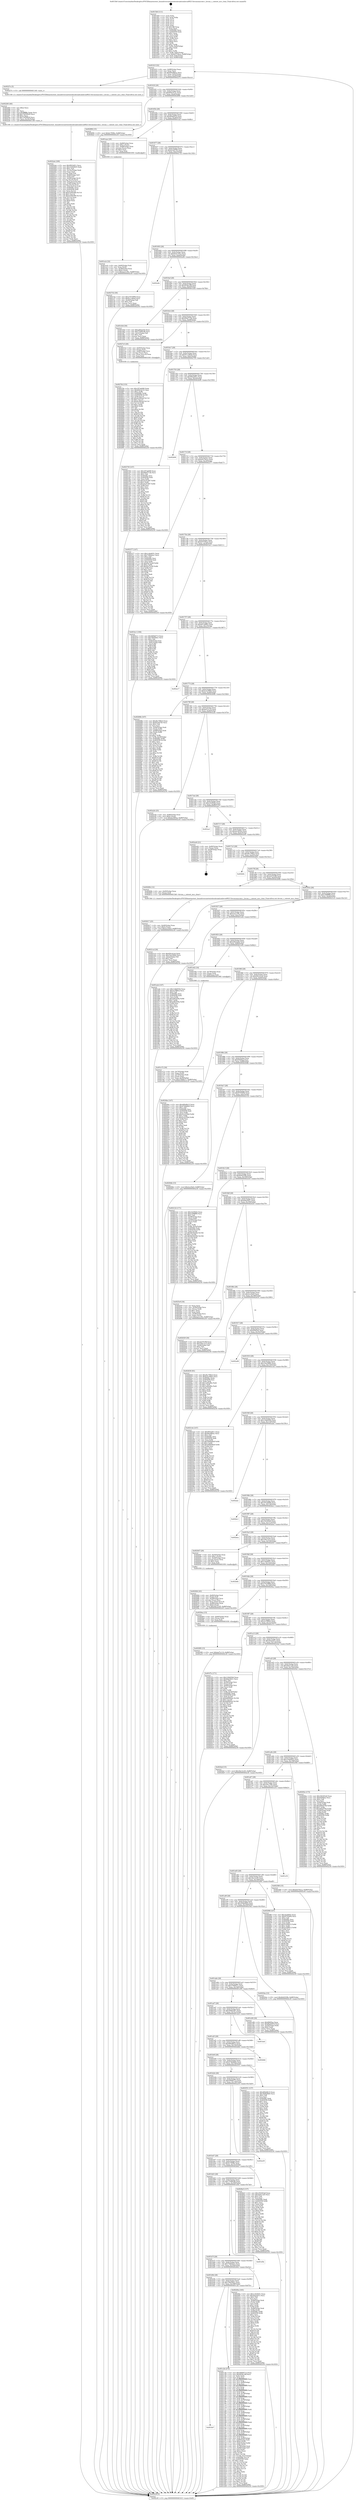 digraph "0x4015b0" {
  label = "0x4015b0 (/mnt/c/Users/mathe/Desktop/tcc/POCII/binaries/extr_linuxdriversnetwirelessbroadcombrcm80211brcmsmacrate.c_brcms_c_rateset_mcs_clear_Final-ollvm.out::main(0))"
  labelloc = "t"
  node[shape=record]

  Entry [label="",width=0.3,height=0.3,shape=circle,fillcolor=black,style=filled]
  "0x40161f" [label="{
     0x40161f [32]\l
     | [instrs]\l
     &nbsp;&nbsp;0x40161f \<+6\>: mov -0x88(%rbp),%eax\l
     &nbsp;&nbsp;0x401625 \<+2\>: mov %eax,%ecx\l
     &nbsp;&nbsp;0x401627 \<+6\>: sub $0x84e48b2c,%ecx\l
     &nbsp;&nbsp;0x40162d \<+6\>: mov %eax,-0x9c(%rbp)\l
     &nbsp;&nbsp;0x401633 \<+6\>: mov %ecx,-0xa0(%rbp)\l
     &nbsp;&nbsp;0x401639 \<+6\>: je 000000000040227e \<main+0xcce\>\l
  }"]
  "0x40227e" [label="{
     0x40227e [5]\l
     | [instrs]\l
     &nbsp;&nbsp;0x40227e \<+5\>: call 0000000000401160 \<next_i\>\l
     | [calls]\l
     &nbsp;&nbsp;0x401160 \{1\} (/mnt/c/Users/mathe/Desktop/tcc/POCII/binaries/extr_linuxdriversnetwirelessbroadcombrcm80211brcmsmacrate.c_brcms_c_rateset_mcs_clear_Final-ollvm.out::next_i)\l
  }"]
  "0x40163f" [label="{
     0x40163f [28]\l
     | [instrs]\l
     &nbsp;&nbsp;0x40163f \<+5\>: jmp 0000000000401644 \<main+0x94\>\l
     &nbsp;&nbsp;0x401644 \<+6\>: mov -0x9c(%rbp),%eax\l
     &nbsp;&nbsp;0x40164a \<+5\>: sub $0x850cd131,%eax\l
     &nbsp;&nbsp;0x40164f \<+6\>: mov %eax,-0xa4(%rbp)\l
     &nbsp;&nbsp;0x401655 \<+6\>: je 0000000000402896 \<main+0x12e6\>\l
  }"]
  Exit [label="",width=0.3,height=0.3,shape=circle,fillcolor=black,style=filled,peripheries=2]
  "0x402896" [label="{
     0x402896 [15]\l
     | [instrs]\l
     &nbsp;&nbsp;0x402896 \<+10\>: movl $0x6c7f5f6e,-0x88(%rbp)\l
     &nbsp;&nbsp;0x4028a0 \<+5\>: jmp 0000000000402c0f \<main+0x165f\>\l
  }"]
  "0x40165b" [label="{
     0x40165b [28]\l
     | [instrs]\l
     &nbsp;&nbsp;0x40165b \<+5\>: jmp 0000000000401660 \<main+0xb0\>\l
     &nbsp;&nbsp;0x401660 \<+6\>: mov -0x9c(%rbp),%eax\l
     &nbsp;&nbsp;0x401666 \<+5\>: sub $0x86ab0f19,%eax\l
     &nbsp;&nbsp;0x40166b \<+6\>: mov %eax,-0xa8(%rbp)\l
     &nbsp;&nbsp;0x401671 \<+6\>: je 0000000000401eae \<main+0x8fe\>\l
  }"]
  "0x4029f9" [label="{
     0x4029f9 [15]\l
     | [instrs]\l
     &nbsp;&nbsp;0x4029f9 \<+10\>: movl $0xbef7e110,-0x88(%rbp)\l
     &nbsp;&nbsp;0x402a03 \<+5\>: jmp 0000000000402c0f \<main+0x165f\>\l
  }"]
  "0x401eae" [label="{
     0x401eae [29]\l
     | [instrs]\l
     &nbsp;&nbsp;0x401eae \<+4\>: mov -0x68(%rbp),%rax\l
     &nbsp;&nbsp;0x401eb2 \<+6\>: movl $0x1,(%rax)\l
     &nbsp;&nbsp;0x401eb8 \<+4\>: mov -0x68(%rbp),%rax\l
     &nbsp;&nbsp;0x401ebc \<+3\>: movslq (%rax),%rax\l
     &nbsp;&nbsp;0x401ebf \<+4\>: shl $0x3,%rax\l
     &nbsp;&nbsp;0x401ec3 \<+3\>: mov %rax,%rdi\l
     &nbsp;&nbsp;0x401ec6 \<+5\>: call 0000000000401050 \<malloc@plt\>\l
     | [calls]\l
     &nbsp;&nbsp;0x401050 \{1\} (unknown)\l
  }"]
  "0x401677" [label="{
     0x401677 [28]\l
     | [instrs]\l
     &nbsp;&nbsp;0x401677 \<+5\>: jmp 000000000040167c \<main+0xcc\>\l
     &nbsp;&nbsp;0x40167c \<+6\>: mov -0x9c(%rbp),%eax\l
     &nbsp;&nbsp;0x401682 \<+5\>: sub $0x8c42f7d5,%eax\l
     &nbsp;&nbsp;0x401687 \<+6\>: mov %eax,-0xac(%rbp)\l
     &nbsp;&nbsp;0x40168d \<+6\>: je 0000000000402732 \<main+0x1182\>\l
  }"]
  "0x4027fd" [label="{
     0x4027fd [153]\l
     | [instrs]\l
     &nbsp;&nbsp;0x4027fd \<+5\>: mov $0x187ab008,%edx\l
     &nbsp;&nbsp;0x402802 \<+5\>: mov $0x850cd131,%esi\l
     &nbsp;&nbsp;0x402807 \<+3\>: mov $0x1,%r8b\l
     &nbsp;&nbsp;0x40280a \<+8\>: mov 0x40506c,%r9d\l
     &nbsp;&nbsp;0x402812 \<+8\>: mov 0x405058,%r10d\l
     &nbsp;&nbsp;0x40281a \<+3\>: mov %r9d,%r11d\l
     &nbsp;&nbsp;0x40281d \<+7\>: add $0x4c29f3ed,%r11d\l
     &nbsp;&nbsp;0x402824 \<+4\>: sub $0x1,%r11d\l
     &nbsp;&nbsp;0x402828 \<+7\>: sub $0x4c29f3ed,%r11d\l
     &nbsp;&nbsp;0x40282f \<+4\>: imul %r11d,%r9d\l
     &nbsp;&nbsp;0x402833 \<+4\>: and $0x1,%r9d\l
     &nbsp;&nbsp;0x402837 \<+4\>: cmp $0x0,%r9d\l
     &nbsp;&nbsp;0x40283b \<+3\>: sete %bl\l
     &nbsp;&nbsp;0x40283e \<+4\>: cmp $0xa,%r10d\l
     &nbsp;&nbsp;0x402842 \<+4\>: setl %r14b\l
     &nbsp;&nbsp;0x402846 \<+3\>: mov %bl,%r15b\l
     &nbsp;&nbsp;0x402849 \<+4\>: xor $0xff,%r15b\l
     &nbsp;&nbsp;0x40284d \<+3\>: mov %r14b,%r12b\l
     &nbsp;&nbsp;0x402850 \<+4\>: xor $0xff,%r12b\l
     &nbsp;&nbsp;0x402854 \<+4\>: xor $0x1,%r8b\l
     &nbsp;&nbsp;0x402858 \<+3\>: mov %r15b,%r13b\l
     &nbsp;&nbsp;0x40285b \<+4\>: and $0xff,%r13b\l
     &nbsp;&nbsp;0x40285f \<+3\>: and %r8b,%bl\l
     &nbsp;&nbsp;0x402862 \<+3\>: mov %r12b,%al\l
     &nbsp;&nbsp;0x402865 \<+2\>: and $0xff,%al\l
     &nbsp;&nbsp;0x402867 \<+3\>: and %r8b,%r14b\l
     &nbsp;&nbsp;0x40286a \<+3\>: or %bl,%r13b\l
     &nbsp;&nbsp;0x40286d \<+3\>: or %r14b,%al\l
     &nbsp;&nbsp;0x402870 \<+3\>: xor %al,%r13b\l
     &nbsp;&nbsp;0x402873 \<+3\>: or %r12b,%r15b\l
     &nbsp;&nbsp;0x402876 \<+4\>: xor $0xff,%r15b\l
     &nbsp;&nbsp;0x40287a \<+4\>: or $0x1,%r8b\l
     &nbsp;&nbsp;0x40287e \<+3\>: and %r8b,%r15b\l
     &nbsp;&nbsp;0x402881 \<+3\>: or %r15b,%r13b\l
     &nbsp;&nbsp;0x402884 \<+4\>: test $0x1,%r13b\l
     &nbsp;&nbsp;0x402888 \<+3\>: cmovne %esi,%edx\l
     &nbsp;&nbsp;0x40288b \<+6\>: mov %edx,-0x88(%rbp)\l
     &nbsp;&nbsp;0x402891 \<+5\>: jmp 0000000000402c0f \<main+0x165f\>\l
  }"]
  "0x402732" [label="{
     0x402732 [30]\l
     | [instrs]\l
     &nbsp;&nbsp;0x402732 \<+5\>: mov $0x27010890,%eax\l
     &nbsp;&nbsp;0x402737 \<+5\>: mov $0x911c66a0,%ecx\l
     &nbsp;&nbsp;0x40273c \<+3\>: mov -0x29(%rbp),%dl\l
     &nbsp;&nbsp;0x40273f \<+3\>: test $0x1,%dl\l
     &nbsp;&nbsp;0x402742 \<+3\>: cmovne %ecx,%eax\l
     &nbsp;&nbsp;0x402745 \<+6\>: mov %eax,-0x88(%rbp)\l
     &nbsp;&nbsp;0x40274b \<+5\>: jmp 0000000000402c0f \<main+0x165f\>\l
  }"]
  "0x401693" [label="{
     0x401693 [28]\l
     | [instrs]\l
     &nbsp;&nbsp;0x401693 \<+5\>: jmp 0000000000401698 \<main+0xe8\>\l
     &nbsp;&nbsp;0x401698 \<+6\>: mov -0x9c(%rbp),%eax\l
     &nbsp;&nbsp;0x40169e \<+5\>: sub $0x8c61191e,%eax\l
     &nbsp;&nbsp;0x4016a3 \<+6\>: mov %eax,-0xb0(%rbp)\l
     &nbsp;&nbsp;0x4016a9 \<+6\>: je 0000000000402a9e \<main+0x14ee\>\l
  }"]
  "0x402617" [label="{
     0x402617 [25]\l
     | [instrs]\l
     &nbsp;&nbsp;0x402617 \<+4\>: mov -0x40(%rbp),%rax\l
     &nbsp;&nbsp;0x40261b \<+6\>: movl $0x0,(%rax)\l
     &nbsp;&nbsp;0x402621 \<+10\>: movl $0x2ce34a5,-0x88(%rbp)\l
     &nbsp;&nbsp;0x40262b \<+5\>: jmp 0000000000402c0f \<main+0x165f\>\l
  }"]
  "0x402a9e" [label="{
     0x402a9e\l
  }", style=dashed]
  "0x4016af" [label="{
     0x4016af [28]\l
     | [instrs]\l
     &nbsp;&nbsp;0x4016af \<+5\>: jmp 00000000004016b4 \<main+0x104\>\l
     &nbsp;&nbsp;0x4016b4 \<+6\>: mov -0x9c(%rbp),%eax\l
     &nbsp;&nbsp;0x4016ba \<+5\>: sub $0x903bc39f,%eax\l
     &nbsp;&nbsp;0x4016bf \<+6\>: mov %eax,-0xb4(%rbp)\l
     &nbsp;&nbsp;0x4016c5 \<+6\>: je 0000000000401d3d \<main+0x78d\>\l
  }"]
  "0x4022ab" [label="{
     0x4022ab [189]\l
     | [instrs]\l
     &nbsp;&nbsp;0x4022ab \<+5\>: mov $0x9922df11,%ecx\l
     &nbsp;&nbsp;0x4022b0 \<+5\>: mov $0x31bb4025,%edx\l
     &nbsp;&nbsp;0x4022b5 \<+3\>: mov $0x1,%sil\l
     &nbsp;&nbsp;0x4022b8 \<+6\>: mov -0x16c(%rbp),%edi\l
     &nbsp;&nbsp;0x4022be \<+3\>: imul %eax,%edi\l
     &nbsp;&nbsp;0x4022c1 \<+3\>: movslq %edi,%r8\l
     &nbsp;&nbsp;0x4022c4 \<+4\>: mov -0x60(%rbp),%r9\l
     &nbsp;&nbsp;0x4022c8 \<+3\>: mov (%r9),%r9\l
     &nbsp;&nbsp;0x4022cb \<+4\>: mov -0x58(%rbp),%r10\l
     &nbsp;&nbsp;0x4022cf \<+3\>: movslq (%r10),%r10\l
     &nbsp;&nbsp;0x4022d2 \<+4\>: mov (%r9,%r10,8),%r9\l
     &nbsp;&nbsp;0x4022d6 \<+4\>: mov -0x48(%rbp),%r10\l
     &nbsp;&nbsp;0x4022da \<+3\>: movslq (%r10),%r10\l
     &nbsp;&nbsp;0x4022dd \<+4\>: mov %r8,(%r9,%r10,8)\l
     &nbsp;&nbsp;0x4022e1 \<+7\>: mov 0x40506c,%eax\l
     &nbsp;&nbsp;0x4022e8 \<+7\>: mov 0x405058,%edi\l
     &nbsp;&nbsp;0x4022ef \<+3\>: mov %eax,%r11d\l
     &nbsp;&nbsp;0x4022f2 \<+7\>: add $0xe3395384,%r11d\l
     &nbsp;&nbsp;0x4022f9 \<+4\>: sub $0x1,%r11d\l
     &nbsp;&nbsp;0x4022fd \<+7\>: sub $0xe3395384,%r11d\l
     &nbsp;&nbsp;0x402304 \<+4\>: imul %r11d,%eax\l
     &nbsp;&nbsp;0x402308 \<+3\>: and $0x1,%eax\l
     &nbsp;&nbsp;0x40230b \<+3\>: cmp $0x0,%eax\l
     &nbsp;&nbsp;0x40230e \<+3\>: sete %bl\l
     &nbsp;&nbsp;0x402311 \<+3\>: cmp $0xa,%edi\l
     &nbsp;&nbsp;0x402314 \<+4\>: setl %r14b\l
     &nbsp;&nbsp;0x402318 \<+3\>: mov %bl,%r15b\l
     &nbsp;&nbsp;0x40231b \<+4\>: xor $0xff,%r15b\l
     &nbsp;&nbsp;0x40231f \<+3\>: mov %r14b,%r12b\l
     &nbsp;&nbsp;0x402322 \<+4\>: xor $0xff,%r12b\l
     &nbsp;&nbsp;0x402326 \<+4\>: xor $0x1,%sil\l
     &nbsp;&nbsp;0x40232a \<+3\>: mov %r15b,%r13b\l
     &nbsp;&nbsp;0x40232d \<+4\>: and $0xff,%r13b\l
     &nbsp;&nbsp;0x402331 \<+3\>: and %sil,%bl\l
     &nbsp;&nbsp;0x402334 \<+3\>: mov %r12b,%al\l
     &nbsp;&nbsp;0x402337 \<+2\>: and $0xff,%al\l
     &nbsp;&nbsp;0x402339 \<+3\>: and %sil,%r14b\l
     &nbsp;&nbsp;0x40233c \<+3\>: or %bl,%r13b\l
     &nbsp;&nbsp;0x40233f \<+3\>: or %r14b,%al\l
     &nbsp;&nbsp;0x402342 \<+3\>: xor %al,%r13b\l
     &nbsp;&nbsp;0x402345 \<+3\>: or %r12b,%r15b\l
     &nbsp;&nbsp;0x402348 \<+4\>: xor $0xff,%r15b\l
     &nbsp;&nbsp;0x40234c \<+4\>: or $0x1,%sil\l
     &nbsp;&nbsp;0x402350 \<+3\>: and %sil,%r15b\l
     &nbsp;&nbsp;0x402353 \<+3\>: or %r15b,%r13b\l
     &nbsp;&nbsp;0x402356 \<+4\>: test $0x1,%r13b\l
     &nbsp;&nbsp;0x40235a \<+3\>: cmovne %edx,%ecx\l
     &nbsp;&nbsp;0x40235d \<+6\>: mov %ecx,-0x88(%rbp)\l
     &nbsp;&nbsp;0x402363 \<+5\>: jmp 0000000000402c0f \<main+0x165f\>\l
  }"]
  "0x401d3d" [label="{
     0x401d3d [30]\l
     | [instrs]\l
     &nbsp;&nbsp;0x401d3d \<+5\>: mov $0xed02aed2,%eax\l
     &nbsp;&nbsp;0x401d42 \<+5\>: mov $0x73389cd8,%ecx\l
     &nbsp;&nbsp;0x401d47 \<+3\>: mov -0x31(%rbp),%dl\l
     &nbsp;&nbsp;0x401d4a \<+3\>: test $0x1,%dl\l
     &nbsp;&nbsp;0x401d4d \<+3\>: cmovne %ecx,%eax\l
     &nbsp;&nbsp;0x401d50 \<+6\>: mov %eax,-0x88(%rbp)\l
     &nbsp;&nbsp;0x401d56 \<+5\>: jmp 0000000000402c0f \<main+0x165f\>\l
  }"]
  "0x4016cb" [label="{
     0x4016cb [28]\l
     | [instrs]\l
     &nbsp;&nbsp;0x4016cb \<+5\>: jmp 00000000004016d0 \<main+0x120\>\l
     &nbsp;&nbsp;0x4016d0 \<+6\>: mov -0x9c(%rbp),%eax\l
     &nbsp;&nbsp;0x4016d6 \<+5\>: sub $0x90b4713b,%eax\l
     &nbsp;&nbsp;0x4016db \<+6\>: mov %eax,-0xb8(%rbp)\l
     &nbsp;&nbsp;0x4016e1 \<+6\>: je 00000000004027e3 \<main+0x1233\>\l
  }"]
  "0x402283" [label="{
     0x402283 [40]\l
     | [instrs]\l
     &nbsp;&nbsp;0x402283 \<+5\>: mov $0x2,%ecx\l
     &nbsp;&nbsp;0x402288 \<+1\>: cltd\l
     &nbsp;&nbsp;0x402289 \<+2\>: idiv %ecx\l
     &nbsp;&nbsp;0x40228b \<+6\>: imul $0xfffffffe,%edx,%ecx\l
     &nbsp;&nbsp;0x402291 \<+6\>: add $0x72059029,%ecx\l
     &nbsp;&nbsp;0x402297 \<+3\>: add $0x1,%ecx\l
     &nbsp;&nbsp;0x40229a \<+6\>: sub $0x72059029,%ecx\l
     &nbsp;&nbsp;0x4022a0 \<+6\>: mov %ecx,-0x16c(%rbp)\l
     &nbsp;&nbsp;0x4022a6 \<+5\>: call 0000000000401160 \<next_i\>\l
     | [calls]\l
     &nbsp;&nbsp;0x401160 \{1\} (/mnt/c/Users/mathe/Desktop/tcc/POCII/binaries/extr_linuxdriversnetwirelessbroadcombrcm80211brcmsmacrate.c_brcms_c_rateset_mcs_clear_Final-ollvm.out::next_i)\l
  }"]
  "0x4027e3" [label="{
     0x4027e3 [26]\l
     | [instrs]\l
     &nbsp;&nbsp;0x4027e3 \<+4\>: mov -0x60(%rbp),%rax\l
     &nbsp;&nbsp;0x4027e7 \<+3\>: mov (%rax),%rax\l
     &nbsp;&nbsp;0x4027ea \<+4\>: mov -0x40(%rbp),%rcx\l
     &nbsp;&nbsp;0x4027ee \<+3\>: movslq (%rcx),%rcx\l
     &nbsp;&nbsp;0x4027f1 \<+4\>: mov (%rax,%rcx,8),%rax\l
     &nbsp;&nbsp;0x4027f5 \<+3\>: mov %rax,%rdi\l
     &nbsp;&nbsp;0x4027f8 \<+5\>: call 0000000000401030 \<free@plt\>\l
     | [calls]\l
     &nbsp;&nbsp;0x401030 \{1\} (unknown)\l
  }"]
  "0x4016e7" [label="{
     0x4016e7 [28]\l
     | [instrs]\l
     &nbsp;&nbsp;0x4016e7 \<+5\>: jmp 00000000004016ec \<main+0x13c\>\l
     &nbsp;&nbsp;0x4016ec \<+6\>: mov -0x9c(%rbp),%eax\l
     &nbsp;&nbsp;0x4016f2 \<+5\>: sub $0x911c66a0,%eax\l
     &nbsp;&nbsp;0x4016f7 \<+6\>: mov %eax,-0xbc(%rbp)\l
     &nbsp;&nbsp;0x4016fd \<+6\>: je 0000000000402750 \<main+0x11a0\>\l
  }"]
  "0x402064" [label="{
     0x402064 [43]\l
     | [instrs]\l
     &nbsp;&nbsp;0x402064 \<+4\>: mov -0x60(%rbp),%rdi\l
     &nbsp;&nbsp;0x402068 \<+3\>: mov (%rdi),%rdi\l
     &nbsp;&nbsp;0x40206b \<+4\>: mov -0x58(%rbp),%rcx\l
     &nbsp;&nbsp;0x40206f \<+3\>: movslq (%rcx),%rcx\l
     &nbsp;&nbsp;0x402072 \<+4\>: mov %rax,(%rdi,%rcx,8)\l
     &nbsp;&nbsp;0x402076 \<+4\>: mov -0x48(%rbp),%rax\l
     &nbsp;&nbsp;0x40207a \<+6\>: movl $0x0,(%rax)\l
     &nbsp;&nbsp;0x402080 \<+10\>: movl $0x34e12c45,-0x88(%rbp)\l
     &nbsp;&nbsp;0x40208a \<+5\>: jmp 0000000000402c0f \<main+0x165f\>\l
  }"]
  "0x402750" [label="{
     0x402750 [147]\l
     | [instrs]\l
     &nbsp;&nbsp;0x402750 \<+5\>: mov $0x187ab008,%eax\l
     &nbsp;&nbsp;0x402755 \<+5\>: mov $0x90b4713b,%ecx\l
     &nbsp;&nbsp;0x40275a \<+2\>: mov $0x1,%dl\l
     &nbsp;&nbsp;0x40275c \<+7\>: mov 0x40506c,%esi\l
     &nbsp;&nbsp;0x402763 \<+7\>: mov 0x405058,%edi\l
     &nbsp;&nbsp;0x40276a \<+3\>: mov %esi,%r8d\l
     &nbsp;&nbsp;0x40276d \<+7\>: add $0x22c01d67,%r8d\l
     &nbsp;&nbsp;0x402774 \<+4\>: sub $0x1,%r8d\l
     &nbsp;&nbsp;0x402778 \<+7\>: sub $0x22c01d67,%r8d\l
     &nbsp;&nbsp;0x40277f \<+4\>: imul %r8d,%esi\l
     &nbsp;&nbsp;0x402783 \<+3\>: and $0x1,%esi\l
     &nbsp;&nbsp;0x402786 \<+3\>: cmp $0x0,%esi\l
     &nbsp;&nbsp;0x402789 \<+4\>: sete %r9b\l
     &nbsp;&nbsp;0x40278d \<+3\>: cmp $0xa,%edi\l
     &nbsp;&nbsp;0x402790 \<+4\>: setl %r10b\l
     &nbsp;&nbsp;0x402794 \<+3\>: mov %r9b,%r11b\l
     &nbsp;&nbsp;0x402797 \<+4\>: xor $0xff,%r11b\l
     &nbsp;&nbsp;0x40279b \<+3\>: mov %r10b,%bl\l
     &nbsp;&nbsp;0x40279e \<+3\>: xor $0xff,%bl\l
     &nbsp;&nbsp;0x4027a1 \<+3\>: xor $0x0,%dl\l
     &nbsp;&nbsp;0x4027a4 \<+3\>: mov %r11b,%r14b\l
     &nbsp;&nbsp;0x4027a7 \<+4\>: and $0x0,%r14b\l
     &nbsp;&nbsp;0x4027ab \<+3\>: and %dl,%r9b\l
     &nbsp;&nbsp;0x4027ae \<+3\>: mov %bl,%r15b\l
     &nbsp;&nbsp;0x4027b1 \<+4\>: and $0x0,%r15b\l
     &nbsp;&nbsp;0x4027b5 \<+3\>: and %dl,%r10b\l
     &nbsp;&nbsp;0x4027b8 \<+3\>: or %r9b,%r14b\l
     &nbsp;&nbsp;0x4027bb \<+3\>: or %r10b,%r15b\l
     &nbsp;&nbsp;0x4027be \<+3\>: xor %r15b,%r14b\l
     &nbsp;&nbsp;0x4027c1 \<+3\>: or %bl,%r11b\l
     &nbsp;&nbsp;0x4027c4 \<+4\>: xor $0xff,%r11b\l
     &nbsp;&nbsp;0x4027c8 \<+3\>: or $0x0,%dl\l
     &nbsp;&nbsp;0x4027cb \<+3\>: and %dl,%r11b\l
     &nbsp;&nbsp;0x4027ce \<+3\>: or %r11b,%r14b\l
     &nbsp;&nbsp;0x4027d1 \<+4\>: test $0x1,%r14b\l
     &nbsp;&nbsp;0x4027d5 \<+3\>: cmovne %ecx,%eax\l
     &nbsp;&nbsp;0x4027d8 \<+6\>: mov %eax,-0x88(%rbp)\l
     &nbsp;&nbsp;0x4027de \<+5\>: jmp 0000000000402c0f \<main+0x165f\>\l
  }"]
  "0x401703" [label="{
     0x401703 [28]\l
     | [instrs]\l
     &nbsp;&nbsp;0x401703 \<+5\>: jmp 0000000000401708 \<main+0x158\>\l
     &nbsp;&nbsp;0x401708 \<+6\>: mov -0x9c(%rbp),%eax\l
     &nbsp;&nbsp;0x40170e \<+5\>: sub $0x9922df11,%eax\l
     &nbsp;&nbsp;0x401713 \<+6\>: mov %eax,-0xc0(%rbp)\l
     &nbsp;&nbsp;0x401719 \<+6\>: je 0000000000402b06 \<main+0x1556\>\l
  }"]
  "0x401ecb" [label="{
     0x401ecb [32]\l
     | [instrs]\l
     &nbsp;&nbsp;0x401ecb \<+4\>: mov -0x60(%rbp),%rdi\l
     &nbsp;&nbsp;0x401ecf \<+3\>: mov %rax,(%rdi)\l
     &nbsp;&nbsp;0x401ed2 \<+4\>: mov -0x58(%rbp),%rax\l
     &nbsp;&nbsp;0x401ed6 \<+6\>: movl $0x0,(%rax)\l
     &nbsp;&nbsp;0x401edc \<+10\>: movl $0xeae1c30c,-0x88(%rbp)\l
     &nbsp;&nbsp;0x401ee6 \<+5\>: jmp 0000000000402c0f \<main+0x165f\>\l
  }"]
  "0x402b06" [label="{
     0x402b06\l
  }", style=dashed]
  "0x40171f" [label="{
     0x40171f [28]\l
     | [instrs]\l
     &nbsp;&nbsp;0x40171f \<+5\>: jmp 0000000000401724 \<main+0x174\>\l
     &nbsp;&nbsp;0x401724 \<+6\>: mov -0x9c(%rbp),%eax\l
     &nbsp;&nbsp;0x40172a \<+5\>: sub $0xb4376eca,%eax\l
     &nbsp;&nbsp;0x40172f \<+6\>: mov %eax,-0xc4(%rbp)\l
     &nbsp;&nbsp;0x401735 \<+6\>: je 0000000000402377 \<main+0xdc7\>\l
  }"]
  "0x401e72" [label="{
     0x401e72 [30]\l
     | [instrs]\l
     &nbsp;&nbsp;0x401e72 \<+4\>: mov -0x70(%rbp),%rdi\l
     &nbsp;&nbsp;0x401e76 \<+2\>: mov %eax,(%rdi)\l
     &nbsp;&nbsp;0x401e78 \<+4\>: mov -0x70(%rbp),%rdi\l
     &nbsp;&nbsp;0x401e7c \<+2\>: mov (%rdi),%eax\l
     &nbsp;&nbsp;0x401e7e \<+3\>: mov %eax,-0x30(%rbp)\l
     &nbsp;&nbsp;0x401e81 \<+10\>: movl $0x37848271,-0x88(%rbp)\l
     &nbsp;&nbsp;0x401e8b \<+5\>: jmp 0000000000402c0f \<main+0x165f\>\l
  }"]
  "0x402377" [label="{
     0x402377 [147]\l
     | [instrs]\l
     &nbsp;&nbsp;0x402377 \<+5\>: mov $0x1cbb4031,%eax\l
     &nbsp;&nbsp;0x40237c \<+5\>: mov $0x7346d2a1,%ecx\l
     &nbsp;&nbsp;0x402381 \<+2\>: mov $0x1,%dl\l
     &nbsp;&nbsp;0x402383 \<+7\>: mov 0x40506c,%esi\l
     &nbsp;&nbsp;0x40238a \<+7\>: mov 0x405058,%edi\l
     &nbsp;&nbsp;0x402391 \<+3\>: mov %esi,%r8d\l
     &nbsp;&nbsp;0x402394 \<+7\>: sub $0xf2a72cb9,%r8d\l
     &nbsp;&nbsp;0x40239b \<+4\>: sub $0x1,%r8d\l
     &nbsp;&nbsp;0x40239f \<+7\>: add $0xf2a72cb9,%r8d\l
     &nbsp;&nbsp;0x4023a6 \<+4\>: imul %r8d,%esi\l
     &nbsp;&nbsp;0x4023aa \<+3\>: and $0x1,%esi\l
     &nbsp;&nbsp;0x4023ad \<+3\>: cmp $0x0,%esi\l
     &nbsp;&nbsp;0x4023b0 \<+4\>: sete %r9b\l
     &nbsp;&nbsp;0x4023b4 \<+3\>: cmp $0xa,%edi\l
     &nbsp;&nbsp;0x4023b7 \<+4\>: setl %r10b\l
     &nbsp;&nbsp;0x4023bb \<+3\>: mov %r9b,%r11b\l
     &nbsp;&nbsp;0x4023be \<+4\>: xor $0xff,%r11b\l
     &nbsp;&nbsp;0x4023c2 \<+3\>: mov %r10b,%bl\l
     &nbsp;&nbsp;0x4023c5 \<+3\>: xor $0xff,%bl\l
     &nbsp;&nbsp;0x4023c8 \<+3\>: xor $0x1,%dl\l
     &nbsp;&nbsp;0x4023cb \<+3\>: mov %r11b,%r14b\l
     &nbsp;&nbsp;0x4023ce \<+4\>: and $0xff,%r14b\l
     &nbsp;&nbsp;0x4023d2 \<+3\>: and %dl,%r9b\l
     &nbsp;&nbsp;0x4023d5 \<+3\>: mov %bl,%r15b\l
     &nbsp;&nbsp;0x4023d8 \<+4\>: and $0xff,%r15b\l
     &nbsp;&nbsp;0x4023dc \<+3\>: and %dl,%r10b\l
     &nbsp;&nbsp;0x4023df \<+3\>: or %r9b,%r14b\l
     &nbsp;&nbsp;0x4023e2 \<+3\>: or %r10b,%r15b\l
     &nbsp;&nbsp;0x4023e5 \<+3\>: xor %r15b,%r14b\l
     &nbsp;&nbsp;0x4023e8 \<+3\>: or %bl,%r11b\l
     &nbsp;&nbsp;0x4023eb \<+4\>: xor $0xff,%r11b\l
     &nbsp;&nbsp;0x4023ef \<+3\>: or $0x1,%dl\l
     &nbsp;&nbsp;0x4023f2 \<+3\>: and %dl,%r11b\l
     &nbsp;&nbsp;0x4023f5 \<+3\>: or %r11b,%r14b\l
     &nbsp;&nbsp;0x4023f8 \<+4\>: test $0x1,%r14b\l
     &nbsp;&nbsp;0x4023fc \<+3\>: cmovne %ecx,%eax\l
     &nbsp;&nbsp;0x4023ff \<+6\>: mov %eax,-0x88(%rbp)\l
     &nbsp;&nbsp;0x402405 \<+5\>: jmp 0000000000402c0f \<main+0x165f\>\l
  }"]
  "0x40173b" [label="{
     0x40173b [28]\l
     | [instrs]\l
     &nbsp;&nbsp;0x40173b \<+5\>: jmp 0000000000401740 \<main+0x190\>\l
     &nbsp;&nbsp;0x401740 \<+6\>: mov -0x9c(%rbp),%eax\l
     &nbsp;&nbsp;0x401746 \<+5\>: sub $0xb4753bca,%eax\l
     &nbsp;&nbsp;0x40174b \<+6\>: mov %eax,-0xc8(%rbp)\l
     &nbsp;&nbsp;0x401751 \<+6\>: je 0000000000401bc1 \<main+0x611\>\l
  }"]
  "0x401bb7" [label="{
     0x401bb7\l
  }", style=dashed]
  "0x401bc1" [label="{
     0x401bc1 [106]\l
     | [instrs]\l
     &nbsp;&nbsp;0x401bc1 \<+5\>: mov $0x560b6713,%eax\l
     &nbsp;&nbsp;0x401bc6 \<+5\>: mov $0x76b056a1,%ecx\l
     &nbsp;&nbsp;0x401bcb \<+2\>: mov $0x1,%dl\l
     &nbsp;&nbsp;0x401bcd \<+7\>: mov -0x82(%rbp),%sil\l
     &nbsp;&nbsp;0x401bd4 \<+7\>: mov -0x81(%rbp),%dil\l
     &nbsp;&nbsp;0x401bdb \<+3\>: mov %sil,%r8b\l
     &nbsp;&nbsp;0x401bde \<+4\>: xor $0xff,%r8b\l
     &nbsp;&nbsp;0x401be2 \<+3\>: mov %dil,%r9b\l
     &nbsp;&nbsp;0x401be5 \<+4\>: xor $0xff,%r9b\l
     &nbsp;&nbsp;0x401be9 \<+3\>: xor $0x0,%dl\l
     &nbsp;&nbsp;0x401bec \<+3\>: mov %r8b,%r10b\l
     &nbsp;&nbsp;0x401bef \<+4\>: and $0x0,%r10b\l
     &nbsp;&nbsp;0x401bf3 \<+3\>: and %dl,%sil\l
     &nbsp;&nbsp;0x401bf6 \<+3\>: mov %r9b,%r11b\l
     &nbsp;&nbsp;0x401bf9 \<+4\>: and $0x0,%r11b\l
     &nbsp;&nbsp;0x401bfd \<+3\>: and %dl,%dil\l
     &nbsp;&nbsp;0x401c00 \<+3\>: or %sil,%r10b\l
     &nbsp;&nbsp;0x401c03 \<+3\>: or %dil,%r11b\l
     &nbsp;&nbsp;0x401c06 \<+3\>: xor %r11b,%r10b\l
     &nbsp;&nbsp;0x401c09 \<+3\>: or %r9b,%r8b\l
     &nbsp;&nbsp;0x401c0c \<+4\>: xor $0xff,%r8b\l
     &nbsp;&nbsp;0x401c10 \<+3\>: or $0x0,%dl\l
     &nbsp;&nbsp;0x401c13 \<+3\>: and %dl,%r8b\l
     &nbsp;&nbsp;0x401c16 \<+3\>: or %r8b,%r10b\l
     &nbsp;&nbsp;0x401c19 \<+4\>: test $0x1,%r10b\l
     &nbsp;&nbsp;0x401c1d \<+3\>: cmovne %ecx,%eax\l
     &nbsp;&nbsp;0x401c20 \<+6\>: mov %eax,-0x88(%rbp)\l
     &nbsp;&nbsp;0x401c26 \<+5\>: jmp 0000000000402c0f \<main+0x165f\>\l
  }"]
  "0x401757" [label="{
     0x401757 [28]\l
     | [instrs]\l
     &nbsp;&nbsp;0x401757 \<+5\>: jmp 000000000040175c \<main+0x1ac\>\l
     &nbsp;&nbsp;0x40175c \<+6\>: mov -0x9c(%rbp),%eax\l
     &nbsp;&nbsp;0x401762 \<+5\>: sub $0xb67a4863,%eax\l
     &nbsp;&nbsp;0x401767 \<+6\>: mov %eax,-0xcc(%rbp)\l
     &nbsp;&nbsp;0x40176d \<+6\>: je 0000000000402a17 \<main+0x1467\>\l
  }"]
  "0x402c0f" [label="{
     0x402c0f [5]\l
     | [instrs]\l
     &nbsp;&nbsp;0x402c0f \<+5\>: jmp 000000000040161f \<main+0x6f\>\l
  }"]
  "0x4015b0" [label="{
     0x4015b0 [111]\l
     | [instrs]\l
     &nbsp;&nbsp;0x4015b0 \<+1\>: push %rbp\l
     &nbsp;&nbsp;0x4015b1 \<+3\>: mov %rsp,%rbp\l
     &nbsp;&nbsp;0x4015b4 \<+2\>: push %r15\l
     &nbsp;&nbsp;0x4015b6 \<+2\>: push %r14\l
     &nbsp;&nbsp;0x4015b8 \<+2\>: push %r13\l
     &nbsp;&nbsp;0x4015ba \<+2\>: push %r12\l
     &nbsp;&nbsp;0x4015bc \<+1\>: push %rbx\l
     &nbsp;&nbsp;0x4015bd \<+7\>: sub $0x188,%rsp\l
     &nbsp;&nbsp;0x4015c4 \<+2\>: xor %eax,%eax\l
     &nbsp;&nbsp;0x4015c6 \<+7\>: mov 0x40506c,%ecx\l
     &nbsp;&nbsp;0x4015cd \<+7\>: mov 0x405058,%edx\l
     &nbsp;&nbsp;0x4015d4 \<+3\>: sub $0x1,%eax\l
     &nbsp;&nbsp;0x4015d7 \<+3\>: mov %ecx,%r8d\l
     &nbsp;&nbsp;0x4015da \<+3\>: add %eax,%r8d\l
     &nbsp;&nbsp;0x4015dd \<+4\>: imul %r8d,%ecx\l
     &nbsp;&nbsp;0x4015e1 \<+3\>: and $0x1,%ecx\l
     &nbsp;&nbsp;0x4015e4 \<+3\>: cmp $0x0,%ecx\l
     &nbsp;&nbsp;0x4015e7 \<+4\>: sete %r9b\l
     &nbsp;&nbsp;0x4015eb \<+4\>: and $0x1,%r9b\l
     &nbsp;&nbsp;0x4015ef \<+7\>: mov %r9b,-0x82(%rbp)\l
     &nbsp;&nbsp;0x4015f6 \<+3\>: cmp $0xa,%edx\l
     &nbsp;&nbsp;0x4015f9 \<+4\>: setl %r9b\l
     &nbsp;&nbsp;0x4015fd \<+4\>: and $0x1,%r9b\l
     &nbsp;&nbsp;0x401601 \<+7\>: mov %r9b,-0x81(%rbp)\l
     &nbsp;&nbsp;0x401608 \<+10\>: movl $0xb4753bca,-0x88(%rbp)\l
     &nbsp;&nbsp;0x401612 \<+6\>: mov %edi,-0x8c(%rbp)\l
     &nbsp;&nbsp;0x401618 \<+7\>: mov %rsi,-0x98(%rbp)\l
  }"]
  "0x401c2b" [label="{
     0x401c2b [274]\l
     | [instrs]\l
     &nbsp;&nbsp;0x401c2b \<+5\>: mov $0x560b6713,%eax\l
     &nbsp;&nbsp;0x401c30 \<+5\>: mov $0x903bc39f,%ecx\l
     &nbsp;&nbsp;0x401c35 \<+2\>: xor %edx,%edx\l
     &nbsp;&nbsp;0x401c37 \<+3\>: mov %rsp,%rsi\l
     &nbsp;&nbsp;0x401c3a \<+4\>: add $0xfffffffffffffff0,%rsi\l
     &nbsp;&nbsp;0x401c3e \<+3\>: mov %rsi,%rsp\l
     &nbsp;&nbsp;0x401c41 \<+4\>: mov %rsi,-0x80(%rbp)\l
     &nbsp;&nbsp;0x401c45 \<+3\>: mov %rsp,%rsi\l
     &nbsp;&nbsp;0x401c48 \<+4\>: add $0xfffffffffffffff0,%rsi\l
     &nbsp;&nbsp;0x401c4c \<+3\>: mov %rsi,%rsp\l
     &nbsp;&nbsp;0x401c4f \<+3\>: mov %rsp,%rdi\l
     &nbsp;&nbsp;0x401c52 \<+4\>: add $0xfffffffffffffff0,%rdi\l
     &nbsp;&nbsp;0x401c56 \<+3\>: mov %rdi,%rsp\l
     &nbsp;&nbsp;0x401c59 \<+4\>: mov %rdi,-0x78(%rbp)\l
     &nbsp;&nbsp;0x401c5d \<+3\>: mov %rsp,%rdi\l
     &nbsp;&nbsp;0x401c60 \<+4\>: add $0xfffffffffffffff0,%rdi\l
     &nbsp;&nbsp;0x401c64 \<+3\>: mov %rdi,%rsp\l
     &nbsp;&nbsp;0x401c67 \<+4\>: mov %rdi,-0x70(%rbp)\l
     &nbsp;&nbsp;0x401c6b \<+3\>: mov %rsp,%rdi\l
     &nbsp;&nbsp;0x401c6e \<+4\>: add $0xfffffffffffffff0,%rdi\l
     &nbsp;&nbsp;0x401c72 \<+3\>: mov %rdi,%rsp\l
     &nbsp;&nbsp;0x401c75 \<+4\>: mov %rdi,-0x68(%rbp)\l
     &nbsp;&nbsp;0x401c79 \<+3\>: mov %rsp,%rdi\l
     &nbsp;&nbsp;0x401c7c \<+4\>: add $0xfffffffffffffff0,%rdi\l
     &nbsp;&nbsp;0x401c80 \<+3\>: mov %rdi,%rsp\l
     &nbsp;&nbsp;0x401c83 \<+4\>: mov %rdi,-0x60(%rbp)\l
     &nbsp;&nbsp;0x401c87 \<+3\>: mov %rsp,%rdi\l
     &nbsp;&nbsp;0x401c8a \<+4\>: add $0xfffffffffffffff0,%rdi\l
     &nbsp;&nbsp;0x401c8e \<+3\>: mov %rdi,%rsp\l
     &nbsp;&nbsp;0x401c91 \<+4\>: mov %rdi,-0x58(%rbp)\l
     &nbsp;&nbsp;0x401c95 \<+3\>: mov %rsp,%rdi\l
     &nbsp;&nbsp;0x401c98 \<+4\>: add $0xfffffffffffffff0,%rdi\l
     &nbsp;&nbsp;0x401c9c \<+3\>: mov %rdi,%rsp\l
     &nbsp;&nbsp;0x401c9f \<+4\>: mov %rdi,-0x50(%rbp)\l
     &nbsp;&nbsp;0x401ca3 \<+3\>: mov %rsp,%rdi\l
     &nbsp;&nbsp;0x401ca6 \<+4\>: add $0xfffffffffffffff0,%rdi\l
     &nbsp;&nbsp;0x401caa \<+3\>: mov %rdi,%rsp\l
     &nbsp;&nbsp;0x401cad \<+4\>: mov %rdi,-0x48(%rbp)\l
     &nbsp;&nbsp;0x401cb1 \<+3\>: mov %rsp,%rdi\l
     &nbsp;&nbsp;0x401cb4 \<+4\>: add $0xfffffffffffffff0,%rdi\l
     &nbsp;&nbsp;0x401cb8 \<+3\>: mov %rdi,%rsp\l
     &nbsp;&nbsp;0x401cbb \<+4\>: mov %rdi,-0x40(%rbp)\l
     &nbsp;&nbsp;0x401cbf \<+4\>: mov -0x80(%rbp),%rdi\l
     &nbsp;&nbsp;0x401cc3 \<+6\>: movl $0x0,(%rdi)\l
     &nbsp;&nbsp;0x401cc9 \<+7\>: mov -0x8c(%rbp),%r8d\l
     &nbsp;&nbsp;0x401cd0 \<+3\>: mov %r8d,(%rsi)\l
     &nbsp;&nbsp;0x401cd3 \<+4\>: mov -0x78(%rbp),%rdi\l
     &nbsp;&nbsp;0x401cd7 \<+7\>: mov -0x98(%rbp),%r9\l
     &nbsp;&nbsp;0x401cde \<+3\>: mov %r9,(%rdi)\l
     &nbsp;&nbsp;0x401ce1 \<+3\>: cmpl $0x2,(%rsi)\l
     &nbsp;&nbsp;0x401ce4 \<+4\>: setne %r10b\l
     &nbsp;&nbsp;0x401ce8 \<+4\>: and $0x1,%r10b\l
     &nbsp;&nbsp;0x401cec \<+4\>: mov %r10b,-0x31(%rbp)\l
     &nbsp;&nbsp;0x401cf0 \<+8\>: mov 0x40506c,%r11d\l
     &nbsp;&nbsp;0x401cf8 \<+7\>: mov 0x405058,%ebx\l
     &nbsp;&nbsp;0x401cff \<+3\>: sub $0x1,%edx\l
     &nbsp;&nbsp;0x401d02 \<+3\>: mov %r11d,%r14d\l
     &nbsp;&nbsp;0x401d05 \<+3\>: add %edx,%r14d\l
     &nbsp;&nbsp;0x401d08 \<+4\>: imul %r14d,%r11d\l
     &nbsp;&nbsp;0x401d0c \<+4\>: and $0x1,%r11d\l
     &nbsp;&nbsp;0x401d10 \<+4\>: cmp $0x0,%r11d\l
     &nbsp;&nbsp;0x401d14 \<+4\>: sete %r10b\l
     &nbsp;&nbsp;0x401d18 \<+3\>: cmp $0xa,%ebx\l
     &nbsp;&nbsp;0x401d1b \<+4\>: setl %r15b\l
     &nbsp;&nbsp;0x401d1f \<+3\>: mov %r10b,%r12b\l
     &nbsp;&nbsp;0x401d22 \<+3\>: and %r15b,%r12b\l
     &nbsp;&nbsp;0x401d25 \<+3\>: xor %r15b,%r10b\l
     &nbsp;&nbsp;0x401d28 \<+3\>: or %r10b,%r12b\l
     &nbsp;&nbsp;0x401d2b \<+4\>: test $0x1,%r12b\l
     &nbsp;&nbsp;0x401d2f \<+3\>: cmovne %ecx,%eax\l
     &nbsp;&nbsp;0x401d32 \<+6\>: mov %eax,-0x88(%rbp)\l
     &nbsp;&nbsp;0x401d38 \<+5\>: jmp 0000000000402c0f \<main+0x165f\>\l
  }"]
  "0x402a17" [label="{
     0x402a17\l
  }", style=dashed]
  "0x401773" [label="{
     0x401773 [28]\l
     | [instrs]\l
     &nbsp;&nbsp;0x401773 \<+5\>: jmp 0000000000401778 \<main+0x1c8\>\l
     &nbsp;&nbsp;0x401778 \<+6\>: mov -0x9c(%rbp),%eax\l
     &nbsp;&nbsp;0x40177e \<+5\>: sub $0xbcb190b5,%eax\l
     &nbsp;&nbsp;0x401783 \<+6\>: mov %eax,-0xd0(%rbp)\l
     &nbsp;&nbsp;0x401789 \<+6\>: je 000000000040268b \<main+0x10db\>\l
  }"]
  "0x401b9b" [label="{
     0x401b9b [28]\l
     | [instrs]\l
     &nbsp;&nbsp;0x401b9b \<+5\>: jmp 0000000000401ba0 \<main+0x5f0\>\l
     &nbsp;&nbsp;0x401ba0 \<+6\>: mov -0x9c(%rbp),%eax\l
     &nbsp;&nbsp;0x401ba6 \<+5\>: sub $0x76b056a1,%eax\l
     &nbsp;&nbsp;0x401bab \<+6\>: mov %eax,-0x168(%rbp)\l
     &nbsp;&nbsp;0x401bb1 \<+6\>: je 0000000000401c2b \<main+0x67b\>\l
  }"]
  "0x40268b" [label="{
     0x40268b [167]\l
     | [instrs]\l
     &nbsp;&nbsp;0x40268b \<+5\>: mov $0xdbc799e5,%eax\l
     &nbsp;&nbsp;0x402690 \<+5\>: mov $0x8c42f7d5,%ecx\l
     &nbsp;&nbsp;0x402695 \<+2\>: mov $0x1,%dl\l
     &nbsp;&nbsp;0x402697 \<+2\>: xor %esi,%esi\l
     &nbsp;&nbsp;0x402699 \<+4\>: mov -0x40(%rbp),%rdi\l
     &nbsp;&nbsp;0x40269d \<+3\>: mov (%rdi),%r8d\l
     &nbsp;&nbsp;0x4026a0 \<+4\>: mov -0x68(%rbp),%rdi\l
     &nbsp;&nbsp;0x4026a4 \<+3\>: cmp (%rdi),%r8d\l
     &nbsp;&nbsp;0x4026a7 \<+4\>: setl %r9b\l
     &nbsp;&nbsp;0x4026ab \<+4\>: and $0x1,%r9b\l
     &nbsp;&nbsp;0x4026af \<+4\>: mov %r9b,-0x29(%rbp)\l
     &nbsp;&nbsp;0x4026b3 \<+8\>: mov 0x40506c,%r8d\l
     &nbsp;&nbsp;0x4026bb \<+8\>: mov 0x405058,%r10d\l
     &nbsp;&nbsp;0x4026c3 \<+3\>: sub $0x1,%esi\l
     &nbsp;&nbsp;0x4026c6 \<+3\>: mov %r8d,%r11d\l
     &nbsp;&nbsp;0x4026c9 \<+3\>: add %esi,%r11d\l
     &nbsp;&nbsp;0x4026cc \<+4\>: imul %r11d,%r8d\l
     &nbsp;&nbsp;0x4026d0 \<+4\>: and $0x1,%r8d\l
     &nbsp;&nbsp;0x4026d4 \<+4\>: cmp $0x0,%r8d\l
     &nbsp;&nbsp;0x4026d8 \<+4\>: sete %r9b\l
     &nbsp;&nbsp;0x4026dc \<+4\>: cmp $0xa,%r10d\l
     &nbsp;&nbsp;0x4026e0 \<+3\>: setl %bl\l
     &nbsp;&nbsp;0x4026e3 \<+3\>: mov %r9b,%r14b\l
     &nbsp;&nbsp;0x4026e6 \<+4\>: xor $0xff,%r14b\l
     &nbsp;&nbsp;0x4026ea \<+3\>: mov %bl,%r15b\l
     &nbsp;&nbsp;0x4026ed \<+4\>: xor $0xff,%r15b\l
     &nbsp;&nbsp;0x4026f1 \<+3\>: xor $0x1,%dl\l
     &nbsp;&nbsp;0x4026f4 \<+3\>: mov %r14b,%r12b\l
     &nbsp;&nbsp;0x4026f7 \<+4\>: and $0xff,%r12b\l
     &nbsp;&nbsp;0x4026fb \<+3\>: and %dl,%r9b\l
     &nbsp;&nbsp;0x4026fe \<+3\>: mov %r15b,%r13b\l
     &nbsp;&nbsp;0x402701 \<+4\>: and $0xff,%r13b\l
     &nbsp;&nbsp;0x402705 \<+2\>: and %dl,%bl\l
     &nbsp;&nbsp;0x402707 \<+3\>: or %r9b,%r12b\l
     &nbsp;&nbsp;0x40270a \<+3\>: or %bl,%r13b\l
     &nbsp;&nbsp;0x40270d \<+3\>: xor %r13b,%r12b\l
     &nbsp;&nbsp;0x402710 \<+3\>: or %r15b,%r14b\l
     &nbsp;&nbsp;0x402713 \<+4\>: xor $0xff,%r14b\l
     &nbsp;&nbsp;0x402717 \<+3\>: or $0x1,%dl\l
     &nbsp;&nbsp;0x40271a \<+3\>: and %dl,%r14b\l
     &nbsp;&nbsp;0x40271d \<+3\>: or %r14b,%r12b\l
     &nbsp;&nbsp;0x402720 \<+4\>: test $0x1,%r12b\l
     &nbsp;&nbsp;0x402724 \<+3\>: cmovne %ecx,%eax\l
     &nbsp;&nbsp;0x402727 \<+6\>: mov %eax,-0x88(%rbp)\l
     &nbsp;&nbsp;0x40272d \<+5\>: jmp 0000000000402c0f \<main+0x165f\>\l
  }"]
  "0x40178f" [label="{
     0x40178f [28]\l
     | [instrs]\l
     &nbsp;&nbsp;0x40178f \<+5\>: jmp 0000000000401794 \<main+0x1e4\>\l
     &nbsp;&nbsp;0x401794 \<+6\>: mov -0x9c(%rbp),%eax\l
     &nbsp;&nbsp;0x40179a \<+5\>: sub $0xbef7e110,%eax\l
     &nbsp;&nbsp;0x40179f \<+6\>: mov %eax,-0xd4(%rbp)\l
     &nbsp;&nbsp;0x4017a5 \<+6\>: je 0000000000402a2b \<main+0x147b\>\l
  }"]
  "0x40240a" [label="{
     0x40240a [165]\l
     | [instrs]\l
     &nbsp;&nbsp;0x40240a \<+5\>: mov $0x1cbb4031,%eax\l
     &nbsp;&nbsp;0x40240f \<+5\>: mov $0x2baeeb7c,%ecx\l
     &nbsp;&nbsp;0x402414 \<+2\>: mov $0x1,%dl\l
     &nbsp;&nbsp;0x402416 \<+2\>: xor %esi,%esi\l
     &nbsp;&nbsp;0x402418 \<+4\>: mov -0x48(%rbp),%rdi\l
     &nbsp;&nbsp;0x40241c \<+3\>: mov (%rdi),%r8d\l
     &nbsp;&nbsp;0x40241f \<+3\>: mov %esi,%r9d\l
     &nbsp;&nbsp;0x402422 \<+4\>: sub $0x1,%r9d\l
     &nbsp;&nbsp;0x402426 \<+3\>: sub %r9d,%r8d\l
     &nbsp;&nbsp;0x402429 \<+4\>: mov -0x48(%rbp),%rdi\l
     &nbsp;&nbsp;0x40242d \<+3\>: mov %r8d,(%rdi)\l
     &nbsp;&nbsp;0x402430 \<+8\>: mov 0x40506c,%r8d\l
     &nbsp;&nbsp;0x402438 \<+8\>: mov 0x405058,%r9d\l
     &nbsp;&nbsp;0x402440 \<+3\>: sub $0x1,%esi\l
     &nbsp;&nbsp;0x402443 \<+3\>: mov %r8d,%r10d\l
     &nbsp;&nbsp;0x402446 \<+3\>: add %esi,%r10d\l
     &nbsp;&nbsp;0x402449 \<+4\>: imul %r10d,%r8d\l
     &nbsp;&nbsp;0x40244d \<+4\>: and $0x1,%r8d\l
     &nbsp;&nbsp;0x402451 \<+4\>: cmp $0x0,%r8d\l
     &nbsp;&nbsp;0x402455 \<+4\>: sete %r11b\l
     &nbsp;&nbsp;0x402459 \<+4\>: cmp $0xa,%r9d\l
     &nbsp;&nbsp;0x40245d \<+3\>: setl %bl\l
     &nbsp;&nbsp;0x402460 \<+3\>: mov %r11b,%r14b\l
     &nbsp;&nbsp;0x402463 \<+4\>: xor $0xff,%r14b\l
     &nbsp;&nbsp;0x402467 \<+3\>: mov %bl,%r15b\l
     &nbsp;&nbsp;0x40246a \<+4\>: xor $0xff,%r15b\l
     &nbsp;&nbsp;0x40246e \<+3\>: xor $0x0,%dl\l
     &nbsp;&nbsp;0x402471 \<+3\>: mov %r14b,%r12b\l
     &nbsp;&nbsp;0x402474 \<+4\>: and $0x0,%r12b\l
     &nbsp;&nbsp;0x402478 \<+3\>: and %dl,%r11b\l
     &nbsp;&nbsp;0x40247b \<+3\>: mov %r15b,%r13b\l
     &nbsp;&nbsp;0x40247e \<+4\>: and $0x0,%r13b\l
     &nbsp;&nbsp;0x402482 \<+2\>: and %dl,%bl\l
     &nbsp;&nbsp;0x402484 \<+3\>: or %r11b,%r12b\l
     &nbsp;&nbsp;0x402487 \<+3\>: or %bl,%r13b\l
     &nbsp;&nbsp;0x40248a \<+3\>: xor %r13b,%r12b\l
     &nbsp;&nbsp;0x40248d \<+3\>: or %r15b,%r14b\l
     &nbsp;&nbsp;0x402490 \<+4\>: xor $0xff,%r14b\l
     &nbsp;&nbsp;0x402494 \<+3\>: or $0x0,%dl\l
     &nbsp;&nbsp;0x402497 \<+3\>: and %dl,%r14b\l
     &nbsp;&nbsp;0x40249a \<+3\>: or %r14b,%r12b\l
     &nbsp;&nbsp;0x40249d \<+4\>: test $0x1,%r12b\l
     &nbsp;&nbsp;0x4024a1 \<+3\>: cmovne %ecx,%eax\l
     &nbsp;&nbsp;0x4024a4 \<+6\>: mov %eax,-0x88(%rbp)\l
     &nbsp;&nbsp;0x4024aa \<+5\>: jmp 0000000000402c0f \<main+0x165f\>\l
  }"]
  "0x402a2b" [label="{
     0x402a2b [25]\l
     | [instrs]\l
     &nbsp;&nbsp;0x402a2b \<+4\>: mov -0x80(%rbp),%rax\l
     &nbsp;&nbsp;0x402a2f \<+6\>: movl $0x0,(%rax)\l
     &nbsp;&nbsp;0x402a35 \<+10\>: movl $0xda16f3ea,-0x88(%rbp)\l
     &nbsp;&nbsp;0x402a3f \<+5\>: jmp 0000000000402c0f \<main+0x165f\>\l
  }"]
  "0x4017ab" [label="{
     0x4017ab [28]\l
     | [instrs]\l
     &nbsp;&nbsp;0x4017ab \<+5\>: jmp 00000000004017b0 \<main+0x200\>\l
     &nbsp;&nbsp;0x4017b0 \<+6\>: mov -0x9c(%rbp),%eax\l
     &nbsp;&nbsp;0x4017b6 \<+5\>: sub $0xc0cf5642,%eax\l
     &nbsp;&nbsp;0x4017bb \<+6\>: mov %eax,-0xd8(%rbp)\l
     &nbsp;&nbsp;0x4017c1 \<+6\>: je 0000000000402ae1 \<main+0x1531\>\l
  }"]
  "0x401b7f" [label="{
     0x401b7f [28]\l
     | [instrs]\l
     &nbsp;&nbsp;0x401b7f \<+5\>: jmp 0000000000401b84 \<main+0x5d4\>\l
     &nbsp;&nbsp;0x401b84 \<+6\>: mov -0x9c(%rbp),%eax\l
     &nbsp;&nbsp;0x401b8a \<+5\>: sub $0x7346d2a1,%eax\l
     &nbsp;&nbsp;0x401b8f \<+6\>: mov %eax,-0x164(%rbp)\l
     &nbsp;&nbsp;0x401b95 \<+6\>: je 000000000040240a \<main+0xe5a\>\l
  }"]
  "0x402ae1" [label="{
     0x402ae1\l
  }", style=dashed]
  "0x4017c7" [label="{
     0x4017c7 [28]\l
     | [instrs]\l
     &nbsp;&nbsp;0x4017c7 \<+5\>: jmp 00000000004017cc \<main+0x21c\>\l
     &nbsp;&nbsp;0x4017cc \<+6\>: mov -0x9c(%rbp),%eax\l
     &nbsp;&nbsp;0x4017d2 \<+5\>: sub $0xda16f3ea,%eax\l
     &nbsp;&nbsp;0x4017d7 \<+6\>: mov %eax,-0xdc(%rbp)\l
     &nbsp;&nbsp;0x4017dd \<+6\>: je 0000000000402a44 \<main+0x1494\>\l
  }"]
  "0x401d5b" [label="{
     0x401d5b\l
  }", style=dashed]
  "0x402a44" [label="{
     0x402a44 [21]\l
     | [instrs]\l
     &nbsp;&nbsp;0x402a44 \<+4\>: mov -0x80(%rbp),%rax\l
     &nbsp;&nbsp;0x402a48 \<+2\>: mov (%rax),%eax\l
     &nbsp;&nbsp;0x402a4a \<+4\>: lea -0x28(%rbp),%rsp\l
     &nbsp;&nbsp;0x402a4e \<+1\>: pop %rbx\l
     &nbsp;&nbsp;0x402a4f \<+2\>: pop %r12\l
     &nbsp;&nbsp;0x402a51 \<+2\>: pop %r13\l
     &nbsp;&nbsp;0x402a53 \<+2\>: pop %r14\l
     &nbsp;&nbsp;0x402a55 \<+2\>: pop %r15\l
     &nbsp;&nbsp;0x402a57 \<+1\>: pop %rbp\l
     &nbsp;&nbsp;0x402a58 \<+1\>: ret\l
  }"]
  "0x4017e3" [label="{
     0x4017e3 [28]\l
     | [instrs]\l
     &nbsp;&nbsp;0x4017e3 \<+5\>: jmp 00000000004017e8 \<main+0x238\>\l
     &nbsp;&nbsp;0x4017e8 \<+6\>: mov -0x9c(%rbp),%eax\l
     &nbsp;&nbsp;0x4017ee \<+5\>: sub $0xdbc799e5,%eax\l
     &nbsp;&nbsp;0x4017f3 \<+6\>: mov %eax,-0xe0(%rbp)\l
     &nbsp;&nbsp;0x4017f9 \<+6\>: je 0000000000402b9c \<main+0x15ec\>\l
  }"]
  "0x401b63" [label="{
     0x401b63 [28]\l
     | [instrs]\l
     &nbsp;&nbsp;0x401b63 \<+5\>: jmp 0000000000401b68 \<main+0x5b8\>\l
     &nbsp;&nbsp;0x401b68 \<+6\>: mov -0x9c(%rbp),%eax\l
     &nbsp;&nbsp;0x401b6e \<+5\>: sub $0x73389cd8,%eax\l
     &nbsp;&nbsp;0x401b73 \<+6\>: mov %eax,-0x160(%rbp)\l
     &nbsp;&nbsp;0x401b79 \<+6\>: je 0000000000401d5b \<main+0x7ab\>\l
  }"]
  "0x402b9c" [label="{
     0x402b9c\l
  }", style=dashed]
  "0x4017ff" [label="{
     0x4017ff [28]\l
     | [instrs]\l
     &nbsp;&nbsp;0x4017ff \<+5\>: jmp 0000000000401804 \<main+0x254\>\l
     &nbsp;&nbsp;0x401804 \<+6\>: mov -0x9c(%rbp),%eax\l
     &nbsp;&nbsp;0x40180a \<+5\>: sub $0xde47b38f,%eax\l
     &nbsp;&nbsp;0x40180f \<+6\>: mov %eax,-0xe4(%rbp)\l
     &nbsp;&nbsp;0x401815 \<+6\>: je 000000000040260b \<main+0x105b\>\l
  }"]
  "0x4028a5" [label="{
     0x4028a5 [137]\l
     | [instrs]\l
     &nbsp;&nbsp;0x4028a5 \<+5\>: mov $0x192343a9,%eax\l
     &nbsp;&nbsp;0x4028aa \<+5\>: mov $0x2bd11af3,%ecx\l
     &nbsp;&nbsp;0x4028af \<+2\>: mov $0x1,%dl\l
     &nbsp;&nbsp;0x4028b1 \<+2\>: xor %esi,%esi\l
     &nbsp;&nbsp;0x4028b3 \<+7\>: mov 0x40506c,%edi\l
     &nbsp;&nbsp;0x4028ba \<+8\>: mov 0x405058,%r8d\l
     &nbsp;&nbsp;0x4028c2 \<+3\>: sub $0x1,%esi\l
     &nbsp;&nbsp;0x4028c5 \<+3\>: mov %edi,%r9d\l
     &nbsp;&nbsp;0x4028c8 \<+3\>: add %esi,%r9d\l
     &nbsp;&nbsp;0x4028cb \<+4\>: imul %r9d,%edi\l
     &nbsp;&nbsp;0x4028cf \<+3\>: and $0x1,%edi\l
     &nbsp;&nbsp;0x4028d2 \<+3\>: cmp $0x0,%edi\l
     &nbsp;&nbsp;0x4028d5 \<+4\>: sete %r10b\l
     &nbsp;&nbsp;0x4028d9 \<+4\>: cmp $0xa,%r8d\l
     &nbsp;&nbsp;0x4028dd \<+4\>: setl %r11b\l
     &nbsp;&nbsp;0x4028e1 \<+3\>: mov %r10b,%bl\l
     &nbsp;&nbsp;0x4028e4 \<+3\>: xor $0xff,%bl\l
     &nbsp;&nbsp;0x4028e7 \<+3\>: mov %r11b,%r14b\l
     &nbsp;&nbsp;0x4028ea \<+4\>: xor $0xff,%r14b\l
     &nbsp;&nbsp;0x4028ee \<+3\>: xor $0x0,%dl\l
     &nbsp;&nbsp;0x4028f1 \<+3\>: mov %bl,%r15b\l
     &nbsp;&nbsp;0x4028f4 \<+4\>: and $0x0,%r15b\l
     &nbsp;&nbsp;0x4028f8 \<+3\>: and %dl,%r10b\l
     &nbsp;&nbsp;0x4028fb \<+3\>: mov %r14b,%r12b\l
     &nbsp;&nbsp;0x4028fe \<+4\>: and $0x0,%r12b\l
     &nbsp;&nbsp;0x402902 \<+3\>: and %dl,%r11b\l
     &nbsp;&nbsp;0x402905 \<+3\>: or %r10b,%r15b\l
     &nbsp;&nbsp;0x402908 \<+3\>: or %r11b,%r12b\l
     &nbsp;&nbsp;0x40290b \<+3\>: xor %r12b,%r15b\l
     &nbsp;&nbsp;0x40290e \<+3\>: or %r14b,%bl\l
     &nbsp;&nbsp;0x402911 \<+3\>: xor $0xff,%bl\l
     &nbsp;&nbsp;0x402914 \<+3\>: or $0x0,%dl\l
     &nbsp;&nbsp;0x402917 \<+2\>: and %dl,%bl\l
     &nbsp;&nbsp;0x402919 \<+3\>: or %bl,%r15b\l
     &nbsp;&nbsp;0x40291c \<+4\>: test $0x1,%r15b\l
     &nbsp;&nbsp;0x402920 \<+3\>: cmovne %ecx,%eax\l
     &nbsp;&nbsp;0x402923 \<+6\>: mov %eax,-0x88(%rbp)\l
     &nbsp;&nbsp;0x402929 \<+5\>: jmp 0000000000402c0f \<main+0x165f\>\l
  }"]
  "0x40260b" [label="{
     0x40260b [12]\l
     | [instrs]\l
     &nbsp;&nbsp;0x40260b \<+4\>: mov -0x60(%rbp),%rax\l
     &nbsp;&nbsp;0x40260f \<+3\>: mov (%rax),%rdi\l
     &nbsp;&nbsp;0x402612 \<+5\>: call 00000000004013b0 \<brcms_c_rateset_mcs_clear\>\l
     | [calls]\l
     &nbsp;&nbsp;0x4013b0 \{1\} (/mnt/c/Users/mathe/Desktop/tcc/POCII/binaries/extr_linuxdriversnetwirelessbroadcombrcm80211brcmsmacrate.c_brcms_c_rateset_mcs_clear_Final-ollvm.out::brcms_c_rateset_mcs_clear)\l
  }"]
  "0x40181b" [label="{
     0x40181b [28]\l
     | [instrs]\l
     &nbsp;&nbsp;0x40181b \<+5\>: jmp 0000000000401820 \<main+0x270\>\l
     &nbsp;&nbsp;0x401820 \<+6\>: mov -0x9c(%rbp),%eax\l
     &nbsp;&nbsp;0x401826 \<+5\>: sub $0xe399ff06,%eax\l
     &nbsp;&nbsp;0x40182b \<+6\>: mov %eax,-0xe8(%rbp)\l
     &nbsp;&nbsp;0x401831 \<+6\>: je 00000000004021cd \<main+0xc1d\>\l
  }"]
  "0x401b47" [label="{
     0x401b47 [28]\l
     | [instrs]\l
     &nbsp;&nbsp;0x401b47 \<+5\>: jmp 0000000000401b4c \<main+0x59c\>\l
     &nbsp;&nbsp;0x401b4c \<+6\>: mov -0x9c(%rbp),%eax\l
     &nbsp;&nbsp;0x401b52 \<+5\>: sub $0x6c7f5f6e,%eax\l
     &nbsp;&nbsp;0x401b57 \<+6\>: mov %eax,-0x15c(%rbp)\l
     &nbsp;&nbsp;0x401b5d \<+6\>: je 00000000004028a5 \<main+0x12f5\>\l
  }"]
  "0x4021cd" [label="{
     0x4021cd [30]\l
     | [instrs]\l
     &nbsp;&nbsp;0x4021cd \<+5\>: mov $0xf261d1a4,%eax\l
     &nbsp;&nbsp;0x4021d2 \<+5\>: mov $0x10e236b0,%ecx\l
     &nbsp;&nbsp;0x4021d7 \<+3\>: mov -0x2a(%rbp),%dl\l
     &nbsp;&nbsp;0x4021da \<+3\>: test $0x1,%dl\l
     &nbsp;&nbsp;0x4021dd \<+3\>: cmovne %ecx,%eax\l
     &nbsp;&nbsp;0x4021e0 \<+6\>: mov %eax,-0x88(%rbp)\l
     &nbsp;&nbsp;0x4021e6 \<+5\>: jmp 0000000000402c0f \<main+0x165f\>\l
  }"]
  "0x401837" [label="{
     0x401837 [28]\l
     | [instrs]\l
     &nbsp;&nbsp;0x401837 \<+5\>: jmp 000000000040183c \<main+0x28c\>\l
     &nbsp;&nbsp;0x40183c \<+6\>: mov -0x9c(%rbp),%eax\l
     &nbsp;&nbsp;0x401842 \<+5\>: sub $0xeae1c30c,%eax\l
     &nbsp;&nbsp;0x401847 \<+6\>: mov %eax,-0xec(%rbp)\l
     &nbsp;&nbsp;0x40184d \<+6\>: je 0000000000401eeb \<main+0x93b\>\l
  }"]
  "0x402a59" [label="{
     0x402a59\l
  }", style=dashed]
  "0x401eeb" [label="{
     0x401eeb [147]\l
     | [instrs]\l
     &nbsp;&nbsp;0x401eeb \<+5\>: mov $0x124b0544,%eax\l
     &nbsp;&nbsp;0x401ef0 \<+5\>: mov $0x2a7f88cb,%ecx\l
     &nbsp;&nbsp;0x401ef5 \<+2\>: mov $0x1,%dl\l
     &nbsp;&nbsp;0x401ef7 \<+7\>: mov 0x40506c,%esi\l
     &nbsp;&nbsp;0x401efe \<+7\>: mov 0x405058,%edi\l
     &nbsp;&nbsp;0x401f05 \<+3\>: mov %esi,%r8d\l
     &nbsp;&nbsp;0x401f08 \<+7\>: sub $0xed9cb59a,%r8d\l
     &nbsp;&nbsp;0x401f0f \<+4\>: sub $0x1,%r8d\l
     &nbsp;&nbsp;0x401f13 \<+7\>: add $0xed9cb59a,%r8d\l
     &nbsp;&nbsp;0x401f1a \<+4\>: imul %r8d,%esi\l
     &nbsp;&nbsp;0x401f1e \<+3\>: and $0x1,%esi\l
     &nbsp;&nbsp;0x401f21 \<+3\>: cmp $0x0,%esi\l
     &nbsp;&nbsp;0x401f24 \<+4\>: sete %r9b\l
     &nbsp;&nbsp;0x401f28 \<+3\>: cmp $0xa,%edi\l
     &nbsp;&nbsp;0x401f2b \<+4\>: setl %r10b\l
     &nbsp;&nbsp;0x401f2f \<+3\>: mov %r9b,%r11b\l
     &nbsp;&nbsp;0x401f32 \<+4\>: xor $0xff,%r11b\l
     &nbsp;&nbsp;0x401f36 \<+3\>: mov %r10b,%bl\l
     &nbsp;&nbsp;0x401f39 \<+3\>: xor $0xff,%bl\l
     &nbsp;&nbsp;0x401f3c \<+3\>: xor $0x1,%dl\l
     &nbsp;&nbsp;0x401f3f \<+3\>: mov %r11b,%r14b\l
     &nbsp;&nbsp;0x401f42 \<+4\>: and $0xff,%r14b\l
     &nbsp;&nbsp;0x401f46 \<+3\>: and %dl,%r9b\l
     &nbsp;&nbsp;0x401f49 \<+3\>: mov %bl,%r15b\l
     &nbsp;&nbsp;0x401f4c \<+4\>: and $0xff,%r15b\l
     &nbsp;&nbsp;0x401f50 \<+3\>: and %dl,%r10b\l
     &nbsp;&nbsp;0x401f53 \<+3\>: or %r9b,%r14b\l
     &nbsp;&nbsp;0x401f56 \<+3\>: or %r10b,%r15b\l
     &nbsp;&nbsp;0x401f59 \<+3\>: xor %r15b,%r14b\l
     &nbsp;&nbsp;0x401f5c \<+3\>: or %bl,%r11b\l
     &nbsp;&nbsp;0x401f5f \<+4\>: xor $0xff,%r11b\l
     &nbsp;&nbsp;0x401f63 \<+3\>: or $0x1,%dl\l
     &nbsp;&nbsp;0x401f66 \<+3\>: and %dl,%r11b\l
     &nbsp;&nbsp;0x401f69 \<+3\>: or %r11b,%r14b\l
     &nbsp;&nbsp;0x401f6c \<+4\>: test $0x1,%r14b\l
     &nbsp;&nbsp;0x401f70 \<+3\>: cmovne %ecx,%eax\l
     &nbsp;&nbsp;0x401f73 \<+6\>: mov %eax,-0x88(%rbp)\l
     &nbsp;&nbsp;0x401f79 \<+5\>: jmp 0000000000402c0f \<main+0x165f\>\l
  }"]
  "0x401853" [label="{
     0x401853 [28]\l
     | [instrs]\l
     &nbsp;&nbsp;0x401853 \<+5\>: jmp 0000000000401858 \<main+0x2a8\>\l
     &nbsp;&nbsp;0x401858 \<+6\>: mov -0x9c(%rbp),%eax\l
     &nbsp;&nbsp;0x40185e \<+5\>: sub $0xed02aed2,%eax\l
     &nbsp;&nbsp;0x401863 \<+6\>: mov %eax,-0xf0(%rbp)\l
     &nbsp;&nbsp;0x401869 \<+6\>: je 0000000000401e62 \<main+0x8b2\>\l
  }"]
  "0x401b2b" [label="{
     0x401b2b [28]\l
     | [instrs]\l
     &nbsp;&nbsp;0x401b2b \<+5\>: jmp 0000000000401b30 \<main+0x580\>\l
     &nbsp;&nbsp;0x401b30 \<+6\>: mov -0x9c(%rbp),%eax\l
     &nbsp;&nbsp;0x401b36 \<+5\>: sub $0x560b6713,%eax\l
     &nbsp;&nbsp;0x401b3b \<+6\>: mov %eax,-0x158(%rbp)\l
     &nbsp;&nbsp;0x401b41 \<+6\>: je 0000000000402a59 \<main+0x14a9\>\l
  }"]
  "0x401e62" [label="{
     0x401e62 [16]\l
     | [instrs]\l
     &nbsp;&nbsp;0x401e62 \<+4\>: mov -0x78(%rbp),%rax\l
     &nbsp;&nbsp;0x401e66 \<+3\>: mov (%rax),%rax\l
     &nbsp;&nbsp;0x401e69 \<+4\>: mov 0x8(%rax),%rdi\l
     &nbsp;&nbsp;0x401e6d \<+5\>: call 0000000000401060 \<atoi@plt\>\l
     | [calls]\l
     &nbsp;&nbsp;0x401060 \{1\} (unknown)\l
  }"]
  "0x40186f" [label="{
     0x40186f [28]\l
     | [instrs]\l
     &nbsp;&nbsp;0x40186f \<+5\>: jmp 0000000000401874 \<main+0x2c4\>\l
     &nbsp;&nbsp;0x401874 \<+6\>: mov -0x9c(%rbp),%eax\l
     &nbsp;&nbsp;0x40187a \<+5\>: sub $0xf261d1a4,%eax\l
     &nbsp;&nbsp;0x40187f \<+6\>: mov %eax,-0xf4(%rbp)\l
     &nbsp;&nbsp;0x401885 \<+6\>: je 00000000004024be \<main+0xf0e\>\l
  }"]
  "0x402551" [label="{
     0x402551 [137]\l
     | [instrs]\l
     &nbsp;&nbsp;0x402551 \<+5\>: mov $0x469a8b15,%eax\l
     &nbsp;&nbsp;0x402556 \<+5\>: mov $0x364bd9d5,%ecx\l
     &nbsp;&nbsp;0x40255b \<+2\>: mov $0x1,%dl\l
     &nbsp;&nbsp;0x40255d \<+2\>: xor %esi,%esi\l
     &nbsp;&nbsp;0x40255f \<+7\>: mov 0x40506c,%edi\l
     &nbsp;&nbsp;0x402566 \<+8\>: mov 0x405058,%r8d\l
     &nbsp;&nbsp;0x40256e \<+3\>: sub $0x1,%esi\l
     &nbsp;&nbsp;0x402571 \<+3\>: mov %edi,%r9d\l
     &nbsp;&nbsp;0x402574 \<+3\>: add %esi,%r9d\l
     &nbsp;&nbsp;0x402577 \<+4\>: imul %r9d,%edi\l
     &nbsp;&nbsp;0x40257b \<+3\>: and $0x1,%edi\l
     &nbsp;&nbsp;0x40257e \<+3\>: cmp $0x0,%edi\l
     &nbsp;&nbsp;0x402581 \<+4\>: sete %r10b\l
     &nbsp;&nbsp;0x402585 \<+4\>: cmp $0xa,%r8d\l
     &nbsp;&nbsp;0x402589 \<+4\>: setl %r11b\l
     &nbsp;&nbsp;0x40258d \<+3\>: mov %r10b,%bl\l
     &nbsp;&nbsp;0x402590 \<+3\>: xor $0xff,%bl\l
     &nbsp;&nbsp;0x402593 \<+3\>: mov %r11b,%r14b\l
     &nbsp;&nbsp;0x402596 \<+4\>: xor $0xff,%r14b\l
     &nbsp;&nbsp;0x40259a \<+3\>: xor $0x1,%dl\l
     &nbsp;&nbsp;0x40259d \<+3\>: mov %bl,%r15b\l
     &nbsp;&nbsp;0x4025a0 \<+4\>: and $0xff,%r15b\l
     &nbsp;&nbsp;0x4025a4 \<+3\>: and %dl,%r10b\l
     &nbsp;&nbsp;0x4025a7 \<+3\>: mov %r14b,%r12b\l
     &nbsp;&nbsp;0x4025aa \<+4\>: and $0xff,%r12b\l
     &nbsp;&nbsp;0x4025ae \<+3\>: and %dl,%r11b\l
     &nbsp;&nbsp;0x4025b1 \<+3\>: or %r10b,%r15b\l
     &nbsp;&nbsp;0x4025b4 \<+3\>: or %r11b,%r12b\l
     &nbsp;&nbsp;0x4025b7 \<+3\>: xor %r12b,%r15b\l
     &nbsp;&nbsp;0x4025ba \<+3\>: or %r14b,%bl\l
     &nbsp;&nbsp;0x4025bd \<+3\>: xor $0xff,%bl\l
     &nbsp;&nbsp;0x4025c0 \<+3\>: or $0x1,%dl\l
     &nbsp;&nbsp;0x4025c3 \<+2\>: and %dl,%bl\l
     &nbsp;&nbsp;0x4025c5 \<+3\>: or %bl,%r15b\l
     &nbsp;&nbsp;0x4025c8 \<+4\>: test $0x1,%r15b\l
     &nbsp;&nbsp;0x4025cc \<+3\>: cmovne %ecx,%eax\l
     &nbsp;&nbsp;0x4025cf \<+6\>: mov %eax,-0x88(%rbp)\l
     &nbsp;&nbsp;0x4025d5 \<+5\>: jmp 0000000000402c0f \<main+0x165f\>\l
  }"]
  "0x4024be" [label="{
     0x4024be [147]\l
     | [instrs]\l
     &nbsp;&nbsp;0x4024be \<+5\>: mov $0x469a8b15,%eax\l
     &nbsp;&nbsp;0x4024c3 \<+5\>: mov $0x47dbd6d2,%ecx\l
     &nbsp;&nbsp;0x4024c8 \<+2\>: mov $0x1,%dl\l
     &nbsp;&nbsp;0x4024ca \<+7\>: mov 0x40506c,%esi\l
     &nbsp;&nbsp;0x4024d1 \<+7\>: mov 0x405058,%edi\l
     &nbsp;&nbsp;0x4024d8 \<+3\>: mov %esi,%r8d\l
     &nbsp;&nbsp;0x4024db \<+7\>: add $0x41e235b4,%r8d\l
     &nbsp;&nbsp;0x4024e2 \<+4\>: sub $0x1,%r8d\l
     &nbsp;&nbsp;0x4024e6 \<+7\>: sub $0x41e235b4,%r8d\l
     &nbsp;&nbsp;0x4024ed \<+4\>: imul %r8d,%esi\l
     &nbsp;&nbsp;0x4024f1 \<+3\>: and $0x1,%esi\l
     &nbsp;&nbsp;0x4024f4 \<+3\>: cmp $0x0,%esi\l
     &nbsp;&nbsp;0x4024f7 \<+4\>: sete %r9b\l
     &nbsp;&nbsp;0x4024fb \<+3\>: cmp $0xa,%edi\l
     &nbsp;&nbsp;0x4024fe \<+4\>: setl %r10b\l
     &nbsp;&nbsp;0x402502 \<+3\>: mov %r9b,%r11b\l
     &nbsp;&nbsp;0x402505 \<+4\>: xor $0xff,%r11b\l
     &nbsp;&nbsp;0x402509 \<+3\>: mov %r10b,%bl\l
     &nbsp;&nbsp;0x40250c \<+3\>: xor $0xff,%bl\l
     &nbsp;&nbsp;0x40250f \<+3\>: xor $0x0,%dl\l
     &nbsp;&nbsp;0x402512 \<+3\>: mov %r11b,%r14b\l
     &nbsp;&nbsp;0x402515 \<+4\>: and $0x0,%r14b\l
     &nbsp;&nbsp;0x402519 \<+3\>: and %dl,%r9b\l
     &nbsp;&nbsp;0x40251c \<+3\>: mov %bl,%r15b\l
     &nbsp;&nbsp;0x40251f \<+4\>: and $0x0,%r15b\l
     &nbsp;&nbsp;0x402523 \<+3\>: and %dl,%r10b\l
     &nbsp;&nbsp;0x402526 \<+3\>: or %r9b,%r14b\l
     &nbsp;&nbsp;0x402529 \<+3\>: or %r10b,%r15b\l
     &nbsp;&nbsp;0x40252c \<+3\>: xor %r15b,%r14b\l
     &nbsp;&nbsp;0x40252f \<+3\>: or %bl,%r11b\l
     &nbsp;&nbsp;0x402532 \<+4\>: xor $0xff,%r11b\l
     &nbsp;&nbsp;0x402536 \<+3\>: or $0x0,%dl\l
     &nbsp;&nbsp;0x402539 \<+3\>: and %dl,%r11b\l
     &nbsp;&nbsp;0x40253c \<+3\>: or %r11b,%r14b\l
     &nbsp;&nbsp;0x40253f \<+4\>: test $0x1,%r14b\l
     &nbsp;&nbsp;0x402543 \<+3\>: cmovne %ecx,%eax\l
     &nbsp;&nbsp;0x402546 \<+6\>: mov %eax,-0x88(%rbp)\l
     &nbsp;&nbsp;0x40254c \<+5\>: jmp 0000000000402c0f \<main+0x165f\>\l
  }"]
  "0x40188b" [label="{
     0x40188b [28]\l
     | [instrs]\l
     &nbsp;&nbsp;0x40188b \<+5\>: jmp 0000000000401890 \<main+0x2e0\>\l
     &nbsp;&nbsp;0x401890 \<+6\>: mov -0x9c(%rbp),%eax\l
     &nbsp;&nbsp;0x401896 \<+5\>: sub $0xf3f3fdaa,%eax\l
     &nbsp;&nbsp;0x40189b \<+6\>: mov %eax,-0xf8(%rbp)\l
     &nbsp;&nbsp;0x4018a1 \<+6\>: je 00000000004029db \<main+0x142b\>\l
  }"]
  "0x401b0f" [label="{
     0x401b0f [28]\l
     | [instrs]\l
     &nbsp;&nbsp;0x401b0f \<+5\>: jmp 0000000000401b14 \<main+0x564\>\l
     &nbsp;&nbsp;0x401b14 \<+6\>: mov -0x9c(%rbp),%eax\l
     &nbsp;&nbsp;0x401b1a \<+5\>: sub $0x47dbd6d2,%eax\l
     &nbsp;&nbsp;0x401b1f \<+6\>: mov %eax,-0x154(%rbp)\l
     &nbsp;&nbsp;0x401b25 \<+6\>: je 0000000000402551 \<main+0xfa1\>\l
  }"]
  "0x4029db" [label="{
     0x4029db [15]\l
     | [instrs]\l
     &nbsp;&nbsp;0x4029db \<+10\>: movl $0x2ce34a5,-0x88(%rbp)\l
     &nbsp;&nbsp;0x4029e5 \<+5\>: jmp 0000000000402c0f \<main+0x165f\>\l
  }"]
  "0x4018a7" [label="{
     0x4018a7 [28]\l
     | [instrs]\l
     &nbsp;&nbsp;0x4018a7 \<+5\>: jmp 00000000004018ac \<main+0x2fc\>\l
     &nbsp;&nbsp;0x4018ac \<+6\>: mov -0x9c(%rbp),%eax\l
     &nbsp;&nbsp;0x4018b2 \<+5\>: sub $0xf57f5404,%eax\l
     &nbsp;&nbsp;0x4018b7 \<+6\>: mov %eax,-0xfc(%rbp)\l
     &nbsp;&nbsp;0x4018bd \<+6\>: je 0000000000402122 \<main+0xb72\>\l
  }"]
  "0x402b8d" [label="{
     0x402b8d\l
  }", style=dashed]
  "0x402122" [label="{
     0x402122 [171]\l
     | [instrs]\l
     &nbsp;&nbsp;0x402122 \<+5\>: mov $0xc0cf5642,%eax\l
     &nbsp;&nbsp;0x402127 \<+5\>: mov $0xe399ff06,%ecx\l
     &nbsp;&nbsp;0x40212c \<+2\>: mov $0x1,%dl\l
     &nbsp;&nbsp;0x40212e \<+4\>: mov -0x48(%rbp),%rsi\l
     &nbsp;&nbsp;0x402132 \<+2\>: mov (%rsi),%edi\l
     &nbsp;&nbsp;0x402134 \<+4\>: mov -0x50(%rbp),%rsi\l
     &nbsp;&nbsp;0x402138 \<+2\>: cmp (%rsi),%edi\l
     &nbsp;&nbsp;0x40213a \<+4\>: setl %r8b\l
     &nbsp;&nbsp;0x40213e \<+4\>: and $0x1,%r8b\l
     &nbsp;&nbsp;0x402142 \<+4\>: mov %r8b,-0x2a(%rbp)\l
     &nbsp;&nbsp;0x402146 \<+7\>: mov 0x40506c,%edi\l
     &nbsp;&nbsp;0x40214d \<+8\>: mov 0x405058,%r9d\l
     &nbsp;&nbsp;0x402155 \<+3\>: mov %edi,%r10d\l
     &nbsp;&nbsp;0x402158 \<+7\>: sub $0x9d182262,%r10d\l
     &nbsp;&nbsp;0x40215f \<+4\>: sub $0x1,%r10d\l
     &nbsp;&nbsp;0x402163 \<+7\>: add $0x9d182262,%r10d\l
     &nbsp;&nbsp;0x40216a \<+4\>: imul %r10d,%edi\l
     &nbsp;&nbsp;0x40216e \<+3\>: and $0x1,%edi\l
     &nbsp;&nbsp;0x402171 \<+3\>: cmp $0x0,%edi\l
     &nbsp;&nbsp;0x402174 \<+4\>: sete %r8b\l
     &nbsp;&nbsp;0x402178 \<+4\>: cmp $0xa,%r9d\l
     &nbsp;&nbsp;0x40217c \<+4\>: setl %r11b\l
     &nbsp;&nbsp;0x402180 \<+3\>: mov %r8b,%bl\l
     &nbsp;&nbsp;0x402183 \<+3\>: xor $0xff,%bl\l
     &nbsp;&nbsp;0x402186 \<+3\>: mov %r11b,%r14b\l
     &nbsp;&nbsp;0x402189 \<+4\>: xor $0xff,%r14b\l
     &nbsp;&nbsp;0x40218d \<+3\>: xor $0x0,%dl\l
     &nbsp;&nbsp;0x402190 \<+3\>: mov %bl,%r15b\l
     &nbsp;&nbsp;0x402193 \<+4\>: and $0x0,%r15b\l
     &nbsp;&nbsp;0x402197 \<+3\>: and %dl,%r8b\l
     &nbsp;&nbsp;0x40219a \<+3\>: mov %r14b,%r12b\l
     &nbsp;&nbsp;0x40219d \<+4\>: and $0x0,%r12b\l
     &nbsp;&nbsp;0x4021a1 \<+3\>: and %dl,%r11b\l
     &nbsp;&nbsp;0x4021a4 \<+3\>: or %r8b,%r15b\l
     &nbsp;&nbsp;0x4021a7 \<+3\>: or %r11b,%r12b\l
     &nbsp;&nbsp;0x4021aa \<+3\>: xor %r12b,%r15b\l
     &nbsp;&nbsp;0x4021ad \<+3\>: or %r14b,%bl\l
     &nbsp;&nbsp;0x4021b0 \<+3\>: xor $0xff,%bl\l
     &nbsp;&nbsp;0x4021b3 \<+3\>: or $0x0,%dl\l
     &nbsp;&nbsp;0x4021b6 \<+2\>: and %dl,%bl\l
     &nbsp;&nbsp;0x4021b8 \<+3\>: or %bl,%r15b\l
     &nbsp;&nbsp;0x4021bb \<+4\>: test $0x1,%r15b\l
     &nbsp;&nbsp;0x4021bf \<+3\>: cmovne %ecx,%eax\l
     &nbsp;&nbsp;0x4021c2 \<+6\>: mov %eax,-0x88(%rbp)\l
     &nbsp;&nbsp;0x4021c8 \<+5\>: jmp 0000000000402c0f \<main+0x165f\>\l
  }"]
  "0x4018c3" [label="{
     0x4018c3 [28]\l
     | [instrs]\l
     &nbsp;&nbsp;0x4018c3 \<+5\>: jmp 00000000004018c8 \<main+0x318\>\l
     &nbsp;&nbsp;0x4018c8 \<+6\>: mov -0x9c(%rbp),%eax\l
     &nbsp;&nbsp;0x4018ce \<+5\>: sub $0xfb44329b,%eax\l
     &nbsp;&nbsp;0x4018d3 \<+6\>: mov %eax,-0x100(%rbp)\l
     &nbsp;&nbsp;0x4018d9 \<+6\>: je 00000000004025e9 \<main+0x1039\>\l
  }"]
  "0x401af3" [label="{
     0x401af3 [28]\l
     | [instrs]\l
     &nbsp;&nbsp;0x401af3 \<+5\>: jmp 0000000000401af8 \<main+0x548\>\l
     &nbsp;&nbsp;0x401af8 \<+6\>: mov -0x9c(%rbp),%eax\l
     &nbsp;&nbsp;0x401afe \<+5\>: sub $0x469a8b15,%eax\l
     &nbsp;&nbsp;0x401b03 \<+6\>: mov %eax,-0x150(%rbp)\l
     &nbsp;&nbsp;0x401b09 \<+6\>: je 0000000000402b8d \<main+0x15dd\>\l
  }"]
  "0x4025e9" [label="{
     0x4025e9 [34]\l
     | [instrs]\l
     &nbsp;&nbsp;0x4025e9 \<+2\>: xor %eax,%eax\l
     &nbsp;&nbsp;0x4025eb \<+4\>: mov -0x58(%rbp),%rcx\l
     &nbsp;&nbsp;0x4025ef \<+2\>: mov (%rcx),%edx\l
     &nbsp;&nbsp;0x4025f1 \<+3\>: sub $0x1,%eax\l
     &nbsp;&nbsp;0x4025f4 \<+2\>: sub %eax,%edx\l
     &nbsp;&nbsp;0x4025f6 \<+4\>: mov -0x58(%rbp),%rcx\l
     &nbsp;&nbsp;0x4025fa \<+2\>: mov %edx,(%rcx)\l
     &nbsp;&nbsp;0x4025fc \<+10\>: movl $0xeae1c30c,-0x88(%rbp)\l
     &nbsp;&nbsp;0x402606 \<+5\>: jmp 0000000000402c0f \<main+0x165f\>\l
  }"]
  "0x4018df" [label="{
     0x4018df [28]\l
     | [instrs]\l
     &nbsp;&nbsp;0x4018df \<+5\>: jmp 00000000004018e4 \<main+0x334\>\l
     &nbsp;&nbsp;0x4018e4 \<+6\>: mov -0x9c(%rbp),%eax\l
     &nbsp;&nbsp;0x4018ea \<+5\>: sub $0xfdab3621,%eax\l
     &nbsp;&nbsp;0x4018ef \<+6\>: mov %eax,-0x104(%rbp)\l
     &nbsp;&nbsp;0x4018f5 \<+6\>: je 0000000000402029 \<main+0xa79\>\l
  }"]
  "0x401de4" [label="{
     0x401de4\l
  }", style=dashed]
  "0x402029" [label="{
     0x402029 [30]\l
     | [instrs]\l
     &nbsp;&nbsp;0x402029 \<+5\>: mov $0xde47b38f,%eax\l
     &nbsp;&nbsp;0x40202e \<+5\>: mov $0x1b9c1ac3,%ecx\l
     &nbsp;&nbsp;0x402033 \<+3\>: mov -0x2b(%rbp),%dl\l
     &nbsp;&nbsp;0x402036 \<+3\>: test $0x1,%dl\l
     &nbsp;&nbsp;0x402039 \<+3\>: cmovne %ecx,%eax\l
     &nbsp;&nbsp;0x40203c \<+6\>: mov %eax,-0x88(%rbp)\l
     &nbsp;&nbsp;0x402042 \<+5\>: jmp 0000000000402c0f \<main+0x165f\>\l
  }"]
  "0x4018fb" [label="{
     0x4018fb [28]\l
     | [instrs]\l
     &nbsp;&nbsp;0x4018fb \<+5\>: jmp 0000000000401900 \<main+0x350\>\l
     &nbsp;&nbsp;0x401900 \<+6\>: mov -0x9c(%rbp),%eax\l
     &nbsp;&nbsp;0x401906 \<+5\>: sub $0x2ce34a5,%eax\l
     &nbsp;&nbsp;0x40190b \<+6\>: mov %eax,-0x108(%rbp)\l
     &nbsp;&nbsp;0x401911 \<+6\>: je 0000000000402630 \<main+0x1080\>\l
  }"]
  "0x401ad7" [label="{
     0x401ad7 [28]\l
     | [instrs]\l
     &nbsp;&nbsp;0x401ad7 \<+5\>: jmp 0000000000401adc \<main+0x52c\>\l
     &nbsp;&nbsp;0x401adc \<+6\>: mov -0x9c(%rbp),%eax\l
     &nbsp;&nbsp;0x401ae2 \<+5\>: sub $0x3b8dcd07,%eax\l
     &nbsp;&nbsp;0x401ae7 \<+6\>: mov %eax,-0x14c(%rbp)\l
     &nbsp;&nbsp;0x401aed \<+6\>: je 0000000000401de4 \<main+0x834\>\l
  }"]
  "0x402630" [label="{
     0x402630 [91]\l
     | [instrs]\l
     &nbsp;&nbsp;0x402630 \<+5\>: mov $0xdbc799e5,%eax\l
     &nbsp;&nbsp;0x402635 \<+5\>: mov $0xbcb190b5,%ecx\l
     &nbsp;&nbsp;0x40263a \<+7\>: mov 0x40506c,%edx\l
     &nbsp;&nbsp;0x402641 \<+7\>: mov 0x405058,%esi\l
     &nbsp;&nbsp;0x402648 \<+2\>: mov %edx,%edi\l
     &nbsp;&nbsp;0x40264a \<+6\>: add $0x1a44ad6a,%edi\l
     &nbsp;&nbsp;0x402650 \<+3\>: sub $0x1,%edi\l
     &nbsp;&nbsp;0x402653 \<+6\>: sub $0x1a44ad6a,%edi\l
     &nbsp;&nbsp;0x402659 \<+3\>: imul %edi,%edx\l
     &nbsp;&nbsp;0x40265c \<+3\>: and $0x1,%edx\l
     &nbsp;&nbsp;0x40265f \<+3\>: cmp $0x0,%edx\l
     &nbsp;&nbsp;0x402662 \<+4\>: sete %r8b\l
     &nbsp;&nbsp;0x402666 \<+3\>: cmp $0xa,%esi\l
     &nbsp;&nbsp;0x402669 \<+4\>: setl %r9b\l
     &nbsp;&nbsp;0x40266d \<+3\>: mov %r8b,%r10b\l
     &nbsp;&nbsp;0x402670 \<+3\>: and %r9b,%r10b\l
     &nbsp;&nbsp;0x402673 \<+3\>: xor %r9b,%r8b\l
     &nbsp;&nbsp;0x402676 \<+3\>: or %r8b,%r10b\l
     &nbsp;&nbsp;0x402679 \<+4\>: test $0x1,%r10b\l
     &nbsp;&nbsp;0x40267d \<+3\>: cmovne %ecx,%eax\l
     &nbsp;&nbsp;0x402680 \<+6\>: mov %eax,-0x88(%rbp)\l
     &nbsp;&nbsp;0x402686 \<+5\>: jmp 0000000000402c0f \<main+0x165f\>\l
  }"]
  "0x401917" [label="{
     0x401917 [28]\l
     | [instrs]\l
     &nbsp;&nbsp;0x401917 \<+5\>: jmp 000000000040191c \<main+0x36c\>\l
     &nbsp;&nbsp;0x40191c \<+6\>: mov -0x9c(%rbp),%eax\l
     &nbsp;&nbsp;0x401922 \<+5\>: sub $0x896f5ee,%eax\l
     &nbsp;&nbsp;0x401927 \<+6\>: mov %eax,-0x10c(%rbp)\l
     &nbsp;&nbsp;0x40192d \<+6\>: je 0000000000402a08 \<main+0x1458\>\l
  }"]
  "0x401e90" [label="{
     0x401e90 [30]\l
     | [instrs]\l
     &nbsp;&nbsp;0x401e90 \<+5\>: mov $0x896f5ee,%eax\l
     &nbsp;&nbsp;0x401e95 \<+5\>: mov $0x86ab0f19,%ecx\l
     &nbsp;&nbsp;0x401e9a \<+3\>: mov -0x30(%rbp),%edx\l
     &nbsp;&nbsp;0x401e9d \<+3\>: cmp $0x0,%edx\l
     &nbsp;&nbsp;0x401ea0 \<+3\>: cmove %ecx,%eax\l
     &nbsp;&nbsp;0x401ea3 \<+6\>: mov %eax,-0x88(%rbp)\l
     &nbsp;&nbsp;0x401ea9 \<+5\>: jmp 0000000000402c0f \<main+0x165f\>\l
  }"]
  "0x402a08" [label="{
     0x402a08\l
  }", style=dashed]
  "0x401933" [label="{
     0x401933 [28]\l
     | [instrs]\l
     &nbsp;&nbsp;0x401933 \<+5\>: jmp 0000000000401938 \<main+0x388\>\l
     &nbsp;&nbsp;0x401938 \<+6\>: mov -0x9c(%rbp),%eax\l
     &nbsp;&nbsp;0x40193e \<+5\>: sub $0x10e236b0,%eax\l
     &nbsp;&nbsp;0x401943 \<+6\>: mov %eax,-0x110(%rbp)\l
     &nbsp;&nbsp;0x401949 \<+6\>: je 00000000004021eb \<main+0xc3b\>\l
  }"]
  "0x401abb" [label="{
     0x401abb [28]\l
     | [instrs]\l
     &nbsp;&nbsp;0x401abb \<+5\>: jmp 0000000000401ac0 \<main+0x510\>\l
     &nbsp;&nbsp;0x401ac0 \<+6\>: mov -0x9c(%rbp),%eax\l
     &nbsp;&nbsp;0x401ac6 \<+5\>: sub $0x37848271,%eax\l
     &nbsp;&nbsp;0x401acb \<+6\>: mov %eax,-0x148(%rbp)\l
     &nbsp;&nbsp;0x401ad1 \<+6\>: je 0000000000401e90 \<main+0x8e0\>\l
  }"]
  "0x4021eb" [label="{
     0x4021eb [147]\l
     | [instrs]\l
     &nbsp;&nbsp;0x4021eb \<+5\>: mov $0x9922df11,%eax\l
     &nbsp;&nbsp;0x4021f0 \<+5\>: mov $0x84e48b2c,%ecx\l
     &nbsp;&nbsp;0x4021f5 \<+2\>: mov $0x1,%dl\l
     &nbsp;&nbsp;0x4021f7 \<+7\>: mov 0x40506c,%esi\l
     &nbsp;&nbsp;0x4021fe \<+7\>: mov 0x405058,%edi\l
     &nbsp;&nbsp;0x402205 \<+3\>: mov %esi,%r8d\l
     &nbsp;&nbsp;0x402208 \<+7\>: sub $0x5090d6e8,%r8d\l
     &nbsp;&nbsp;0x40220f \<+4\>: sub $0x1,%r8d\l
     &nbsp;&nbsp;0x402213 \<+7\>: add $0x5090d6e8,%r8d\l
     &nbsp;&nbsp;0x40221a \<+4\>: imul %r8d,%esi\l
     &nbsp;&nbsp;0x40221e \<+3\>: and $0x1,%esi\l
     &nbsp;&nbsp;0x402221 \<+3\>: cmp $0x0,%esi\l
     &nbsp;&nbsp;0x402224 \<+4\>: sete %r9b\l
     &nbsp;&nbsp;0x402228 \<+3\>: cmp $0xa,%edi\l
     &nbsp;&nbsp;0x40222b \<+4\>: setl %r10b\l
     &nbsp;&nbsp;0x40222f \<+3\>: mov %r9b,%r11b\l
     &nbsp;&nbsp;0x402232 \<+4\>: xor $0xff,%r11b\l
     &nbsp;&nbsp;0x402236 \<+3\>: mov %r10b,%bl\l
     &nbsp;&nbsp;0x402239 \<+3\>: xor $0xff,%bl\l
     &nbsp;&nbsp;0x40223c \<+3\>: xor $0x1,%dl\l
     &nbsp;&nbsp;0x40223f \<+3\>: mov %r11b,%r14b\l
     &nbsp;&nbsp;0x402242 \<+4\>: and $0xff,%r14b\l
     &nbsp;&nbsp;0x402246 \<+3\>: and %dl,%r9b\l
     &nbsp;&nbsp;0x402249 \<+3\>: mov %bl,%r15b\l
     &nbsp;&nbsp;0x40224c \<+4\>: and $0xff,%r15b\l
     &nbsp;&nbsp;0x402250 \<+3\>: and %dl,%r10b\l
     &nbsp;&nbsp;0x402253 \<+3\>: or %r9b,%r14b\l
     &nbsp;&nbsp;0x402256 \<+3\>: or %r10b,%r15b\l
     &nbsp;&nbsp;0x402259 \<+3\>: xor %r15b,%r14b\l
     &nbsp;&nbsp;0x40225c \<+3\>: or %bl,%r11b\l
     &nbsp;&nbsp;0x40225f \<+4\>: xor $0xff,%r11b\l
     &nbsp;&nbsp;0x402263 \<+3\>: or $0x1,%dl\l
     &nbsp;&nbsp;0x402266 \<+3\>: and %dl,%r11b\l
     &nbsp;&nbsp;0x402269 \<+3\>: or %r11b,%r14b\l
     &nbsp;&nbsp;0x40226c \<+4\>: test $0x1,%r14b\l
     &nbsp;&nbsp;0x402270 \<+3\>: cmovne %ecx,%eax\l
     &nbsp;&nbsp;0x402273 \<+6\>: mov %eax,-0x88(%rbp)\l
     &nbsp;&nbsp;0x402279 \<+5\>: jmp 0000000000402c0f \<main+0x165f\>\l
  }"]
  "0x40194f" [label="{
     0x40194f [28]\l
     | [instrs]\l
     &nbsp;&nbsp;0x40194f \<+5\>: jmp 0000000000401954 \<main+0x3a4\>\l
     &nbsp;&nbsp;0x401954 \<+6\>: mov -0x9c(%rbp),%eax\l
     &nbsp;&nbsp;0x40195a \<+5\>: sub $0x124b0544,%eax\l
     &nbsp;&nbsp;0x40195f \<+6\>: mov %eax,-0x114(%rbp)\l
     &nbsp;&nbsp;0x401965 \<+6\>: je 0000000000402abc \<main+0x150c\>\l
  }"]
  "0x4025da" [label="{
     0x4025da [15]\l
     | [instrs]\l
     &nbsp;&nbsp;0x4025da \<+10\>: movl $0xfb44329b,-0x88(%rbp)\l
     &nbsp;&nbsp;0x4025e4 \<+5\>: jmp 0000000000402c0f \<main+0x165f\>\l
  }"]
  "0x402abc" [label="{
     0x402abc\l
  }", style=dashed]
  "0x40196b" [label="{
     0x40196b [28]\l
     | [instrs]\l
     &nbsp;&nbsp;0x40196b \<+5\>: jmp 0000000000401970 \<main+0x3c0\>\l
     &nbsp;&nbsp;0x401970 \<+6\>: mov -0x9c(%rbp),%eax\l
     &nbsp;&nbsp;0x401976 \<+5\>: sub $0x187ab008,%eax\l
     &nbsp;&nbsp;0x40197b \<+6\>: mov %eax,-0x118(%rbp)\l
     &nbsp;&nbsp;0x401981 \<+6\>: je 0000000000402bc1 \<main+0x1611\>\l
  }"]
  "0x401a9f" [label="{
     0x401a9f [28]\l
     | [instrs]\l
     &nbsp;&nbsp;0x401a9f \<+5\>: jmp 0000000000401aa4 \<main+0x4f4\>\l
     &nbsp;&nbsp;0x401aa4 \<+6\>: mov -0x9c(%rbp),%eax\l
     &nbsp;&nbsp;0x401aaa \<+5\>: sub $0x364bd9d5,%eax\l
     &nbsp;&nbsp;0x401aaf \<+6\>: mov %eax,-0x144(%rbp)\l
     &nbsp;&nbsp;0x401ab5 \<+6\>: je 00000000004025da \<main+0x102a\>\l
  }"]
  "0x402bc1" [label="{
     0x402bc1\l
  }", style=dashed]
  "0x401987" [label="{
     0x401987 [28]\l
     | [instrs]\l
     &nbsp;&nbsp;0x401987 \<+5\>: jmp 000000000040198c \<main+0x3dc\>\l
     &nbsp;&nbsp;0x40198c \<+6\>: mov -0x9c(%rbp),%eax\l
     &nbsp;&nbsp;0x401992 \<+5\>: sub $0x192343a9,%eax\l
     &nbsp;&nbsp;0x401997 \<+6\>: mov %eax,-0x11c(%rbp)\l
     &nbsp;&nbsp;0x40199d \<+6\>: je 0000000000402bea \<main+0x163a\>\l
  }"]
  "0x40208f" [label="{
     0x40208f [147]\l
     | [instrs]\l
     &nbsp;&nbsp;0x40208f \<+5\>: mov $0xc0cf5642,%eax\l
     &nbsp;&nbsp;0x402094 \<+5\>: mov $0xf57f5404,%ecx\l
     &nbsp;&nbsp;0x402099 \<+2\>: mov $0x1,%dl\l
     &nbsp;&nbsp;0x40209b \<+7\>: mov 0x40506c,%esi\l
     &nbsp;&nbsp;0x4020a2 \<+7\>: mov 0x405058,%edi\l
     &nbsp;&nbsp;0x4020a9 \<+3\>: mov %esi,%r8d\l
     &nbsp;&nbsp;0x4020ac \<+7\>: add $0x5c569b13,%r8d\l
     &nbsp;&nbsp;0x4020b3 \<+4\>: sub $0x1,%r8d\l
     &nbsp;&nbsp;0x4020b7 \<+7\>: sub $0x5c569b13,%r8d\l
     &nbsp;&nbsp;0x4020be \<+4\>: imul %r8d,%esi\l
     &nbsp;&nbsp;0x4020c2 \<+3\>: and $0x1,%esi\l
     &nbsp;&nbsp;0x4020c5 \<+3\>: cmp $0x0,%esi\l
     &nbsp;&nbsp;0x4020c8 \<+4\>: sete %r9b\l
     &nbsp;&nbsp;0x4020cc \<+3\>: cmp $0xa,%edi\l
     &nbsp;&nbsp;0x4020cf \<+4\>: setl %r10b\l
     &nbsp;&nbsp;0x4020d3 \<+3\>: mov %r9b,%r11b\l
     &nbsp;&nbsp;0x4020d6 \<+4\>: xor $0xff,%r11b\l
     &nbsp;&nbsp;0x4020da \<+3\>: mov %r10b,%bl\l
     &nbsp;&nbsp;0x4020dd \<+3\>: xor $0xff,%bl\l
     &nbsp;&nbsp;0x4020e0 \<+3\>: xor $0x0,%dl\l
     &nbsp;&nbsp;0x4020e3 \<+3\>: mov %r11b,%r14b\l
     &nbsp;&nbsp;0x4020e6 \<+4\>: and $0x0,%r14b\l
     &nbsp;&nbsp;0x4020ea \<+3\>: and %dl,%r9b\l
     &nbsp;&nbsp;0x4020ed \<+3\>: mov %bl,%r15b\l
     &nbsp;&nbsp;0x4020f0 \<+4\>: and $0x0,%r15b\l
     &nbsp;&nbsp;0x4020f4 \<+3\>: and %dl,%r10b\l
     &nbsp;&nbsp;0x4020f7 \<+3\>: or %r9b,%r14b\l
     &nbsp;&nbsp;0x4020fa \<+3\>: or %r10b,%r15b\l
     &nbsp;&nbsp;0x4020fd \<+3\>: xor %r15b,%r14b\l
     &nbsp;&nbsp;0x402100 \<+3\>: or %bl,%r11b\l
     &nbsp;&nbsp;0x402103 \<+4\>: xor $0xff,%r11b\l
     &nbsp;&nbsp;0x402107 \<+3\>: or $0x0,%dl\l
     &nbsp;&nbsp;0x40210a \<+3\>: and %dl,%r11b\l
     &nbsp;&nbsp;0x40210d \<+3\>: or %r11b,%r14b\l
     &nbsp;&nbsp;0x402110 \<+4\>: test $0x1,%r14b\l
     &nbsp;&nbsp;0x402114 \<+3\>: cmovne %ecx,%eax\l
     &nbsp;&nbsp;0x402117 \<+6\>: mov %eax,-0x88(%rbp)\l
     &nbsp;&nbsp;0x40211d \<+5\>: jmp 0000000000402c0f \<main+0x165f\>\l
  }"]
  "0x402bea" [label="{
     0x402bea\l
  }", style=dashed]
  "0x4019a3" [label="{
     0x4019a3 [28]\l
     | [instrs]\l
     &nbsp;&nbsp;0x4019a3 \<+5\>: jmp 00000000004019a8 \<main+0x3f8\>\l
     &nbsp;&nbsp;0x4019a8 \<+6\>: mov -0x9c(%rbp),%eax\l
     &nbsp;&nbsp;0x4019ae \<+5\>: sub $0x1b9c1ac3,%eax\l
     &nbsp;&nbsp;0x4019b3 \<+6\>: mov %eax,-0x120(%rbp)\l
     &nbsp;&nbsp;0x4019b9 \<+6\>: je 0000000000402047 \<main+0xa97\>\l
  }"]
  "0x401a83" [label="{
     0x401a83 [28]\l
     | [instrs]\l
     &nbsp;&nbsp;0x401a83 \<+5\>: jmp 0000000000401a88 \<main+0x4d8\>\l
     &nbsp;&nbsp;0x401a88 \<+6\>: mov -0x9c(%rbp),%eax\l
     &nbsp;&nbsp;0x401a8e \<+5\>: sub $0x34e12c45,%eax\l
     &nbsp;&nbsp;0x401a93 \<+6\>: mov %eax,-0x140(%rbp)\l
     &nbsp;&nbsp;0x401a99 \<+6\>: je 000000000040208f \<main+0xadf\>\l
  }"]
  "0x402047" [label="{
     0x402047 [29]\l
     | [instrs]\l
     &nbsp;&nbsp;0x402047 \<+4\>: mov -0x50(%rbp),%rax\l
     &nbsp;&nbsp;0x40204b \<+6\>: movl $0x1,(%rax)\l
     &nbsp;&nbsp;0x402051 \<+4\>: mov -0x50(%rbp),%rax\l
     &nbsp;&nbsp;0x402055 \<+3\>: movslq (%rax),%rax\l
     &nbsp;&nbsp;0x402058 \<+4\>: shl $0x3,%rax\l
     &nbsp;&nbsp;0x40205c \<+3\>: mov %rax,%rdi\l
     &nbsp;&nbsp;0x40205f \<+5\>: call 0000000000401050 \<malloc@plt\>\l
     | [calls]\l
     &nbsp;&nbsp;0x401050 \{1\} (unknown)\l
  }"]
  "0x4019bf" [label="{
     0x4019bf [28]\l
     | [instrs]\l
     &nbsp;&nbsp;0x4019bf \<+5\>: jmp 00000000004019c4 \<main+0x414\>\l
     &nbsp;&nbsp;0x4019c4 \<+6\>: mov -0x9c(%rbp),%eax\l
     &nbsp;&nbsp;0x4019ca \<+5\>: sub $0x1cbb4031,%eax\l
     &nbsp;&nbsp;0x4019cf \<+6\>: mov %eax,-0x124(%rbp)\l
     &nbsp;&nbsp;0x4019d5 \<+6\>: je 0000000000402b6b \<main+0x15bb\>\l
  }"]
  "0x401e53" [label="{
     0x401e53\l
  }", style=dashed]
  "0x402b6b" [label="{
     0x402b6b\l
  }", style=dashed]
  "0x4019db" [label="{
     0x4019db [28]\l
     | [instrs]\l
     &nbsp;&nbsp;0x4019db \<+5\>: jmp 00000000004019e0 \<main+0x430\>\l
     &nbsp;&nbsp;0x4019e0 \<+6\>: mov -0x9c(%rbp),%eax\l
     &nbsp;&nbsp;0x4019e6 \<+5\>: sub $0x27010890,%eax\l
     &nbsp;&nbsp;0x4019eb \<+6\>: mov %eax,-0x128(%rbp)\l
     &nbsp;&nbsp;0x4019f1 \<+6\>: je 00000000004029ea \<main+0x143a\>\l
  }"]
  "0x401a67" [label="{
     0x401a67 [28]\l
     | [instrs]\l
     &nbsp;&nbsp;0x401a67 \<+5\>: jmp 0000000000401a6c \<main+0x4bc\>\l
     &nbsp;&nbsp;0x401a6c \<+6\>: mov -0x9c(%rbp),%eax\l
     &nbsp;&nbsp;0x401a72 \<+5\>: sub $0x34cc7f9e,%eax\l
     &nbsp;&nbsp;0x401a77 \<+6\>: mov %eax,-0x13c(%rbp)\l
     &nbsp;&nbsp;0x401a7d \<+6\>: je 0000000000401e53 \<main+0x8a3\>\l
  }"]
  "0x4029ea" [label="{
     0x4029ea [15]\l
     | [instrs]\l
     &nbsp;&nbsp;0x4029ea \<+4\>: mov -0x60(%rbp),%rax\l
     &nbsp;&nbsp;0x4029ee \<+3\>: mov (%rax),%rax\l
     &nbsp;&nbsp;0x4029f1 \<+3\>: mov %rax,%rdi\l
     &nbsp;&nbsp;0x4029f4 \<+5\>: call 0000000000401030 \<free@plt\>\l
     | [calls]\l
     &nbsp;&nbsp;0x401030 \{1\} (unknown)\l
  }"]
  "0x4019f7" [label="{
     0x4019f7 [28]\l
     | [instrs]\l
     &nbsp;&nbsp;0x4019f7 \<+5\>: jmp 00000000004019fc \<main+0x44c\>\l
     &nbsp;&nbsp;0x4019fc \<+6\>: mov -0x9c(%rbp),%eax\l
     &nbsp;&nbsp;0x401a02 \<+5\>: sub $0x2a7f88cb,%eax\l
     &nbsp;&nbsp;0x401a07 \<+6\>: mov %eax,-0x12c(%rbp)\l
     &nbsp;&nbsp;0x401a0d \<+6\>: je 0000000000401f7e \<main+0x9ce\>\l
  }"]
  "0x402368" [label="{
     0x402368 [15]\l
     | [instrs]\l
     &nbsp;&nbsp;0x402368 \<+10\>: movl $0xb4376eca,-0x88(%rbp)\l
     &nbsp;&nbsp;0x402372 \<+5\>: jmp 0000000000402c0f \<main+0x165f\>\l
  }"]
  "0x401f7e" [label="{
     0x401f7e [171]\l
     | [instrs]\l
     &nbsp;&nbsp;0x401f7e \<+5\>: mov $0x124b0544,%eax\l
     &nbsp;&nbsp;0x401f83 \<+5\>: mov $0xfdab3621,%ecx\l
     &nbsp;&nbsp;0x401f88 \<+2\>: mov $0x1,%dl\l
     &nbsp;&nbsp;0x401f8a \<+4\>: mov -0x58(%rbp),%rsi\l
     &nbsp;&nbsp;0x401f8e \<+2\>: mov (%rsi),%edi\l
     &nbsp;&nbsp;0x401f90 \<+4\>: mov -0x68(%rbp),%rsi\l
     &nbsp;&nbsp;0x401f94 \<+2\>: cmp (%rsi),%edi\l
     &nbsp;&nbsp;0x401f96 \<+4\>: setl %r8b\l
     &nbsp;&nbsp;0x401f9a \<+4\>: and $0x1,%r8b\l
     &nbsp;&nbsp;0x401f9e \<+4\>: mov %r8b,-0x2b(%rbp)\l
     &nbsp;&nbsp;0x401fa2 \<+7\>: mov 0x40506c,%edi\l
     &nbsp;&nbsp;0x401fa9 \<+8\>: mov 0x405058,%r9d\l
     &nbsp;&nbsp;0x401fb1 \<+3\>: mov %edi,%r10d\l
     &nbsp;&nbsp;0x401fb4 \<+7\>: sub $0xbd9900ee,%r10d\l
     &nbsp;&nbsp;0x401fbb \<+4\>: sub $0x1,%r10d\l
     &nbsp;&nbsp;0x401fbf \<+7\>: add $0xbd9900ee,%r10d\l
     &nbsp;&nbsp;0x401fc6 \<+4\>: imul %r10d,%edi\l
     &nbsp;&nbsp;0x401fca \<+3\>: and $0x1,%edi\l
     &nbsp;&nbsp;0x401fcd \<+3\>: cmp $0x0,%edi\l
     &nbsp;&nbsp;0x401fd0 \<+4\>: sete %r8b\l
     &nbsp;&nbsp;0x401fd4 \<+4\>: cmp $0xa,%r9d\l
     &nbsp;&nbsp;0x401fd8 \<+4\>: setl %r11b\l
     &nbsp;&nbsp;0x401fdc \<+3\>: mov %r8b,%bl\l
     &nbsp;&nbsp;0x401fdf \<+3\>: xor $0xff,%bl\l
     &nbsp;&nbsp;0x401fe2 \<+3\>: mov %r11b,%r14b\l
     &nbsp;&nbsp;0x401fe5 \<+4\>: xor $0xff,%r14b\l
     &nbsp;&nbsp;0x401fe9 \<+3\>: xor $0x1,%dl\l
     &nbsp;&nbsp;0x401fec \<+3\>: mov %bl,%r15b\l
     &nbsp;&nbsp;0x401fef \<+4\>: and $0xff,%r15b\l
     &nbsp;&nbsp;0x401ff3 \<+3\>: and %dl,%r8b\l
     &nbsp;&nbsp;0x401ff6 \<+3\>: mov %r14b,%r12b\l
     &nbsp;&nbsp;0x401ff9 \<+4\>: and $0xff,%r12b\l
     &nbsp;&nbsp;0x401ffd \<+3\>: and %dl,%r11b\l
     &nbsp;&nbsp;0x402000 \<+3\>: or %r8b,%r15b\l
     &nbsp;&nbsp;0x402003 \<+3\>: or %r11b,%r12b\l
     &nbsp;&nbsp;0x402006 \<+3\>: xor %r12b,%r15b\l
     &nbsp;&nbsp;0x402009 \<+3\>: or %r14b,%bl\l
     &nbsp;&nbsp;0x40200c \<+3\>: xor $0xff,%bl\l
     &nbsp;&nbsp;0x40200f \<+3\>: or $0x1,%dl\l
     &nbsp;&nbsp;0x402012 \<+2\>: and %dl,%bl\l
     &nbsp;&nbsp;0x402014 \<+3\>: or %bl,%r15b\l
     &nbsp;&nbsp;0x402017 \<+4\>: test $0x1,%r15b\l
     &nbsp;&nbsp;0x40201b \<+3\>: cmovne %ecx,%eax\l
     &nbsp;&nbsp;0x40201e \<+6\>: mov %eax,-0x88(%rbp)\l
     &nbsp;&nbsp;0x402024 \<+5\>: jmp 0000000000402c0f \<main+0x165f\>\l
  }"]
  "0x401a13" [label="{
     0x401a13 [28]\l
     | [instrs]\l
     &nbsp;&nbsp;0x401a13 \<+5\>: jmp 0000000000401a18 \<main+0x468\>\l
     &nbsp;&nbsp;0x401a18 \<+6\>: mov -0x9c(%rbp),%eax\l
     &nbsp;&nbsp;0x401a1e \<+5\>: sub $0x2baeeb7c,%eax\l
     &nbsp;&nbsp;0x401a23 \<+6\>: mov %eax,-0x130(%rbp)\l
     &nbsp;&nbsp;0x401a29 \<+6\>: je 00000000004024af \<main+0xeff\>\l
  }"]
  "0x401a4b" [label="{
     0x401a4b [28]\l
     | [instrs]\l
     &nbsp;&nbsp;0x401a4b \<+5\>: jmp 0000000000401a50 \<main+0x4a0\>\l
     &nbsp;&nbsp;0x401a50 \<+6\>: mov -0x9c(%rbp),%eax\l
     &nbsp;&nbsp;0x401a56 \<+5\>: sub $0x31bb4025,%eax\l
     &nbsp;&nbsp;0x401a5b \<+6\>: mov %eax,-0x138(%rbp)\l
     &nbsp;&nbsp;0x401a61 \<+6\>: je 0000000000402368 \<main+0xdb8\>\l
  }"]
  "0x4024af" [label="{
     0x4024af [15]\l
     | [instrs]\l
     &nbsp;&nbsp;0x4024af \<+10\>: movl $0x34e12c45,-0x88(%rbp)\l
     &nbsp;&nbsp;0x4024b9 \<+5\>: jmp 0000000000402c0f \<main+0x165f\>\l
  }"]
  "0x401a2f" [label="{
     0x401a2f [28]\l
     | [instrs]\l
     &nbsp;&nbsp;0x401a2f \<+5\>: jmp 0000000000401a34 \<main+0x484\>\l
     &nbsp;&nbsp;0x401a34 \<+6\>: mov -0x9c(%rbp),%eax\l
     &nbsp;&nbsp;0x401a3a \<+5\>: sub $0x2bd11af3,%eax\l
     &nbsp;&nbsp;0x401a3f \<+6\>: mov %eax,-0x134(%rbp)\l
     &nbsp;&nbsp;0x401a45 \<+6\>: je 000000000040292e \<main+0x137e\>\l
  }"]
  "0x40292e" [label="{
     0x40292e [173]\l
     | [instrs]\l
     &nbsp;&nbsp;0x40292e \<+5\>: mov $0x192343a9,%eax\l
     &nbsp;&nbsp;0x402933 \<+5\>: mov $0xf3f3fdaa,%ecx\l
     &nbsp;&nbsp;0x402938 \<+2\>: mov $0x1,%dl\l
     &nbsp;&nbsp;0x40293a \<+2\>: xor %esi,%esi\l
     &nbsp;&nbsp;0x40293c \<+4\>: mov -0x40(%rbp),%rdi\l
     &nbsp;&nbsp;0x402940 \<+3\>: mov (%rdi),%r8d\l
     &nbsp;&nbsp;0x402943 \<+7\>: add $0xd49a079d,%r8d\l
     &nbsp;&nbsp;0x40294a \<+4\>: add $0x1,%r8d\l
     &nbsp;&nbsp;0x40294e \<+7\>: sub $0xd49a079d,%r8d\l
     &nbsp;&nbsp;0x402955 \<+4\>: mov -0x40(%rbp),%rdi\l
     &nbsp;&nbsp;0x402959 \<+3\>: mov %r8d,(%rdi)\l
     &nbsp;&nbsp;0x40295c \<+8\>: mov 0x40506c,%r8d\l
     &nbsp;&nbsp;0x402964 \<+8\>: mov 0x405058,%r9d\l
     &nbsp;&nbsp;0x40296c \<+3\>: sub $0x1,%esi\l
     &nbsp;&nbsp;0x40296f \<+3\>: mov %r8d,%r10d\l
     &nbsp;&nbsp;0x402972 \<+3\>: add %esi,%r10d\l
     &nbsp;&nbsp;0x402975 \<+4\>: imul %r10d,%r8d\l
     &nbsp;&nbsp;0x402979 \<+4\>: and $0x1,%r8d\l
     &nbsp;&nbsp;0x40297d \<+4\>: cmp $0x0,%r8d\l
     &nbsp;&nbsp;0x402981 \<+4\>: sete %r11b\l
     &nbsp;&nbsp;0x402985 \<+4\>: cmp $0xa,%r9d\l
     &nbsp;&nbsp;0x402989 \<+3\>: setl %bl\l
     &nbsp;&nbsp;0x40298c \<+3\>: mov %r11b,%r14b\l
     &nbsp;&nbsp;0x40298f \<+4\>: xor $0xff,%r14b\l
     &nbsp;&nbsp;0x402993 \<+3\>: mov %bl,%r15b\l
     &nbsp;&nbsp;0x402996 \<+4\>: xor $0xff,%r15b\l
     &nbsp;&nbsp;0x40299a \<+3\>: xor $0x1,%dl\l
     &nbsp;&nbsp;0x40299d \<+3\>: mov %r14b,%r12b\l
     &nbsp;&nbsp;0x4029a0 \<+4\>: and $0xff,%r12b\l
     &nbsp;&nbsp;0x4029a4 \<+3\>: and %dl,%r11b\l
     &nbsp;&nbsp;0x4029a7 \<+3\>: mov %r15b,%r13b\l
     &nbsp;&nbsp;0x4029aa \<+4\>: and $0xff,%r13b\l
     &nbsp;&nbsp;0x4029ae \<+2\>: and %dl,%bl\l
     &nbsp;&nbsp;0x4029b0 \<+3\>: or %r11b,%r12b\l
     &nbsp;&nbsp;0x4029b3 \<+3\>: or %bl,%r13b\l
     &nbsp;&nbsp;0x4029b6 \<+3\>: xor %r13b,%r12b\l
     &nbsp;&nbsp;0x4029b9 \<+3\>: or %r15b,%r14b\l
     &nbsp;&nbsp;0x4029bc \<+4\>: xor $0xff,%r14b\l
     &nbsp;&nbsp;0x4029c0 \<+3\>: or $0x1,%dl\l
     &nbsp;&nbsp;0x4029c3 \<+3\>: and %dl,%r14b\l
     &nbsp;&nbsp;0x4029c6 \<+3\>: or %r14b,%r12b\l
     &nbsp;&nbsp;0x4029c9 \<+4\>: test $0x1,%r12b\l
     &nbsp;&nbsp;0x4029cd \<+3\>: cmovne %ecx,%eax\l
     &nbsp;&nbsp;0x4029d0 \<+6\>: mov %eax,-0x88(%rbp)\l
     &nbsp;&nbsp;0x4029d6 \<+5\>: jmp 0000000000402c0f \<main+0x165f\>\l
  }"]
  Entry -> "0x4015b0" [label=" 1"]
  "0x40161f" -> "0x40227e" [label=" 1"]
  "0x40161f" -> "0x40163f" [label=" 44"]
  "0x402a44" -> Exit [label=" 1"]
  "0x40163f" -> "0x402896" [label=" 1"]
  "0x40163f" -> "0x40165b" [label=" 43"]
  "0x402a2b" -> "0x402c0f" [label=" 1"]
  "0x40165b" -> "0x401eae" [label=" 1"]
  "0x40165b" -> "0x401677" [label=" 42"]
  "0x4029f9" -> "0x402c0f" [label=" 1"]
  "0x401677" -> "0x402732" [label=" 2"]
  "0x401677" -> "0x401693" [label=" 40"]
  "0x4029ea" -> "0x4029f9" [label=" 1"]
  "0x401693" -> "0x402a9e" [label=" 0"]
  "0x401693" -> "0x4016af" [label=" 40"]
  "0x4029db" -> "0x402c0f" [label=" 1"]
  "0x4016af" -> "0x401d3d" [label=" 1"]
  "0x4016af" -> "0x4016cb" [label=" 39"]
  "0x40292e" -> "0x402c0f" [label=" 1"]
  "0x4016cb" -> "0x4027e3" [label=" 1"]
  "0x4016cb" -> "0x4016e7" [label=" 38"]
  "0x4028a5" -> "0x402c0f" [label=" 1"]
  "0x4016e7" -> "0x402750" [label=" 1"]
  "0x4016e7" -> "0x401703" [label=" 37"]
  "0x402896" -> "0x402c0f" [label=" 1"]
  "0x401703" -> "0x402b06" [label=" 0"]
  "0x401703" -> "0x40171f" [label=" 37"]
  "0x4027fd" -> "0x402c0f" [label=" 1"]
  "0x40171f" -> "0x402377" [label=" 1"]
  "0x40171f" -> "0x40173b" [label=" 36"]
  "0x4027e3" -> "0x4027fd" [label=" 1"]
  "0x40173b" -> "0x401bc1" [label=" 1"]
  "0x40173b" -> "0x401757" [label=" 35"]
  "0x401bc1" -> "0x402c0f" [label=" 1"]
  "0x4015b0" -> "0x40161f" [label=" 1"]
  "0x402c0f" -> "0x40161f" [label=" 44"]
  "0x402732" -> "0x402c0f" [label=" 2"]
  "0x401757" -> "0x402a17" [label=" 0"]
  "0x401757" -> "0x401773" [label=" 35"]
  "0x40268b" -> "0x402c0f" [label=" 2"]
  "0x401773" -> "0x40268b" [label=" 2"]
  "0x401773" -> "0x40178f" [label=" 33"]
  "0x402617" -> "0x402c0f" [label=" 1"]
  "0x40178f" -> "0x402a2b" [label=" 1"]
  "0x40178f" -> "0x4017ab" [label=" 32"]
  "0x40260b" -> "0x402617" [label=" 1"]
  "0x4017ab" -> "0x402ae1" [label=" 0"]
  "0x4017ab" -> "0x4017c7" [label=" 32"]
  "0x4025da" -> "0x402c0f" [label=" 1"]
  "0x4017c7" -> "0x402a44" [label=" 1"]
  "0x4017c7" -> "0x4017e3" [label=" 31"]
  "0x402551" -> "0x402c0f" [label=" 1"]
  "0x4017e3" -> "0x402b9c" [label=" 0"]
  "0x4017e3" -> "0x4017ff" [label=" 31"]
  "0x4024af" -> "0x402c0f" [label=" 1"]
  "0x4017ff" -> "0x40260b" [label=" 1"]
  "0x4017ff" -> "0x40181b" [label=" 30"]
  "0x40240a" -> "0x402c0f" [label=" 1"]
  "0x40181b" -> "0x4021cd" [label=" 2"]
  "0x40181b" -> "0x401837" [label=" 28"]
  "0x402368" -> "0x402c0f" [label=" 1"]
  "0x401837" -> "0x401eeb" [label=" 2"]
  "0x401837" -> "0x401853" [label=" 26"]
  "0x4022ab" -> "0x402c0f" [label=" 1"]
  "0x401853" -> "0x401e62" [label=" 1"]
  "0x401853" -> "0x40186f" [label=" 25"]
  "0x40227e" -> "0x402283" [label=" 1"]
  "0x40186f" -> "0x4024be" [label=" 1"]
  "0x40186f" -> "0x40188b" [label=" 24"]
  "0x4021eb" -> "0x402c0f" [label=" 1"]
  "0x40188b" -> "0x4029db" [label=" 1"]
  "0x40188b" -> "0x4018a7" [label=" 23"]
  "0x402122" -> "0x402c0f" [label=" 2"]
  "0x4018a7" -> "0x402122" [label=" 2"]
  "0x4018a7" -> "0x4018c3" [label=" 21"]
  "0x40208f" -> "0x402c0f" [label=" 2"]
  "0x4018c3" -> "0x4025e9" [label=" 1"]
  "0x4018c3" -> "0x4018df" [label=" 20"]
  "0x402047" -> "0x402064" [label=" 1"]
  "0x4018df" -> "0x402029" [label=" 2"]
  "0x4018df" -> "0x4018fb" [label=" 18"]
  "0x402029" -> "0x402c0f" [label=" 2"]
  "0x4018fb" -> "0x402630" [label=" 2"]
  "0x4018fb" -> "0x401917" [label=" 16"]
  "0x401eeb" -> "0x402c0f" [label=" 2"]
  "0x401917" -> "0x402a08" [label=" 0"]
  "0x401917" -> "0x401933" [label=" 16"]
  "0x401ecb" -> "0x402c0f" [label=" 1"]
  "0x401933" -> "0x4021eb" [label=" 1"]
  "0x401933" -> "0x40194f" [label=" 15"]
  "0x401e90" -> "0x402c0f" [label=" 1"]
  "0x40194f" -> "0x402abc" [label=" 0"]
  "0x40194f" -> "0x40196b" [label=" 15"]
  "0x401e72" -> "0x402c0f" [label=" 1"]
  "0x40196b" -> "0x402bc1" [label=" 0"]
  "0x40196b" -> "0x401987" [label=" 15"]
  "0x401d3d" -> "0x402c0f" [label=" 1"]
  "0x401987" -> "0x402bea" [label=" 0"]
  "0x401987" -> "0x4019a3" [label=" 15"]
  "0x401c2b" -> "0x402c0f" [label=" 1"]
  "0x4019a3" -> "0x402047" [label=" 1"]
  "0x4019a3" -> "0x4019bf" [label=" 14"]
  "0x401b9b" -> "0x401bb7" [label=" 0"]
  "0x4019bf" -> "0x402b6b" [label=" 0"]
  "0x4019bf" -> "0x4019db" [label=" 14"]
  "0x401b9b" -> "0x401c2b" [label=" 1"]
  "0x4019db" -> "0x4029ea" [label=" 1"]
  "0x4019db" -> "0x4019f7" [label=" 13"]
  "0x401b7f" -> "0x401b9b" [label=" 1"]
  "0x4019f7" -> "0x401f7e" [label=" 2"]
  "0x4019f7" -> "0x401a13" [label=" 11"]
  "0x401b7f" -> "0x40240a" [label=" 1"]
  "0x401a13" -> "0x4024af" [label=" 1"]
  "0x401a13" -> "0x401a2f" [label=" 10"]
  "0x401b63" -> "0x401b7f" [label=" 2"]
  "0x401a2f" -> "0x40292e" [label=" 1"]
  "0x401a2f" -> "0x401a4b" [label=" 9"]
  "0x4025e9" -> "0x402c0f" [label=" 1"]
  "0x401a4b" -> "0x402368" [label=" 1"]
  "0x401a4b" -> "0x401a67" [label=" 8"]
  "0x402630" -> "0x402c0f" [label=" 2"]
  "0x401a67" -> "0x401e53" [label=" 0"]
  "0x401a67" -> "0x401a83" [label=" 8"]
  "0x402750" -> "0x402c0f" [label=" 1"]
  "0x401a83" -> "0x40208f" [label=" 2"]
  "0x401a83" -> "0x401a9f" [label=" 6"]
  "0x401e62" -> "0x401e72" [label=" 1"]
  "0x401a9f" -> "0x4025da" [label=" 1"]
  "0x401a9f" -> "0x401abb" [label=" 5"]
  "0x401eae" -> "0x401ecb" [label=" 1"]
  "0x401abb" -> "0x401e90" [label=" 1"]
  "0x401abb" -> "0x401ad7" [label=" 4"]
  "0x401f7e" -> "0x402c0f" [label=" 2"]
  "0x401ad7" -> "0x401de4" [label=" 0"]
  "0x401ad7" -> "0x401af3" [label=" 4"]
  "0x402064" -> "0x402c0f" [label=" 1"]
  "0x401af3" -> "0x402b8d" [label=" 0"]
  "0x401af3" -> "0x401b0f" [label=" 4"]
  "0x4021cd" -> "0x402c0f" [label=" 2"]
  "0x401b0f" -> "0x402551" [label=" 1"]
  "0x401b0f" -> "0x401b2b" [label=" 3"]
  "0x402283" -> "0x4022ab" [label=" 1"]
  "0x401b2b" -> "0x402a59" [label=" 0"]
  "0x401b2b" -> "0x401b47" [label=" 3"]
  "0x402377" -> "0x402c0f" [label=" 1"]
  "0x401b47" -> "0x4028a5" [label=" 1"]
  "0x401b47" -> "0x401b63" [label=" 2"]
  "0x4024be" -> "0x402c0f" [label=" 1"]
  "0x401b63" -> "0x401d5b" [label=" 0"]
}

